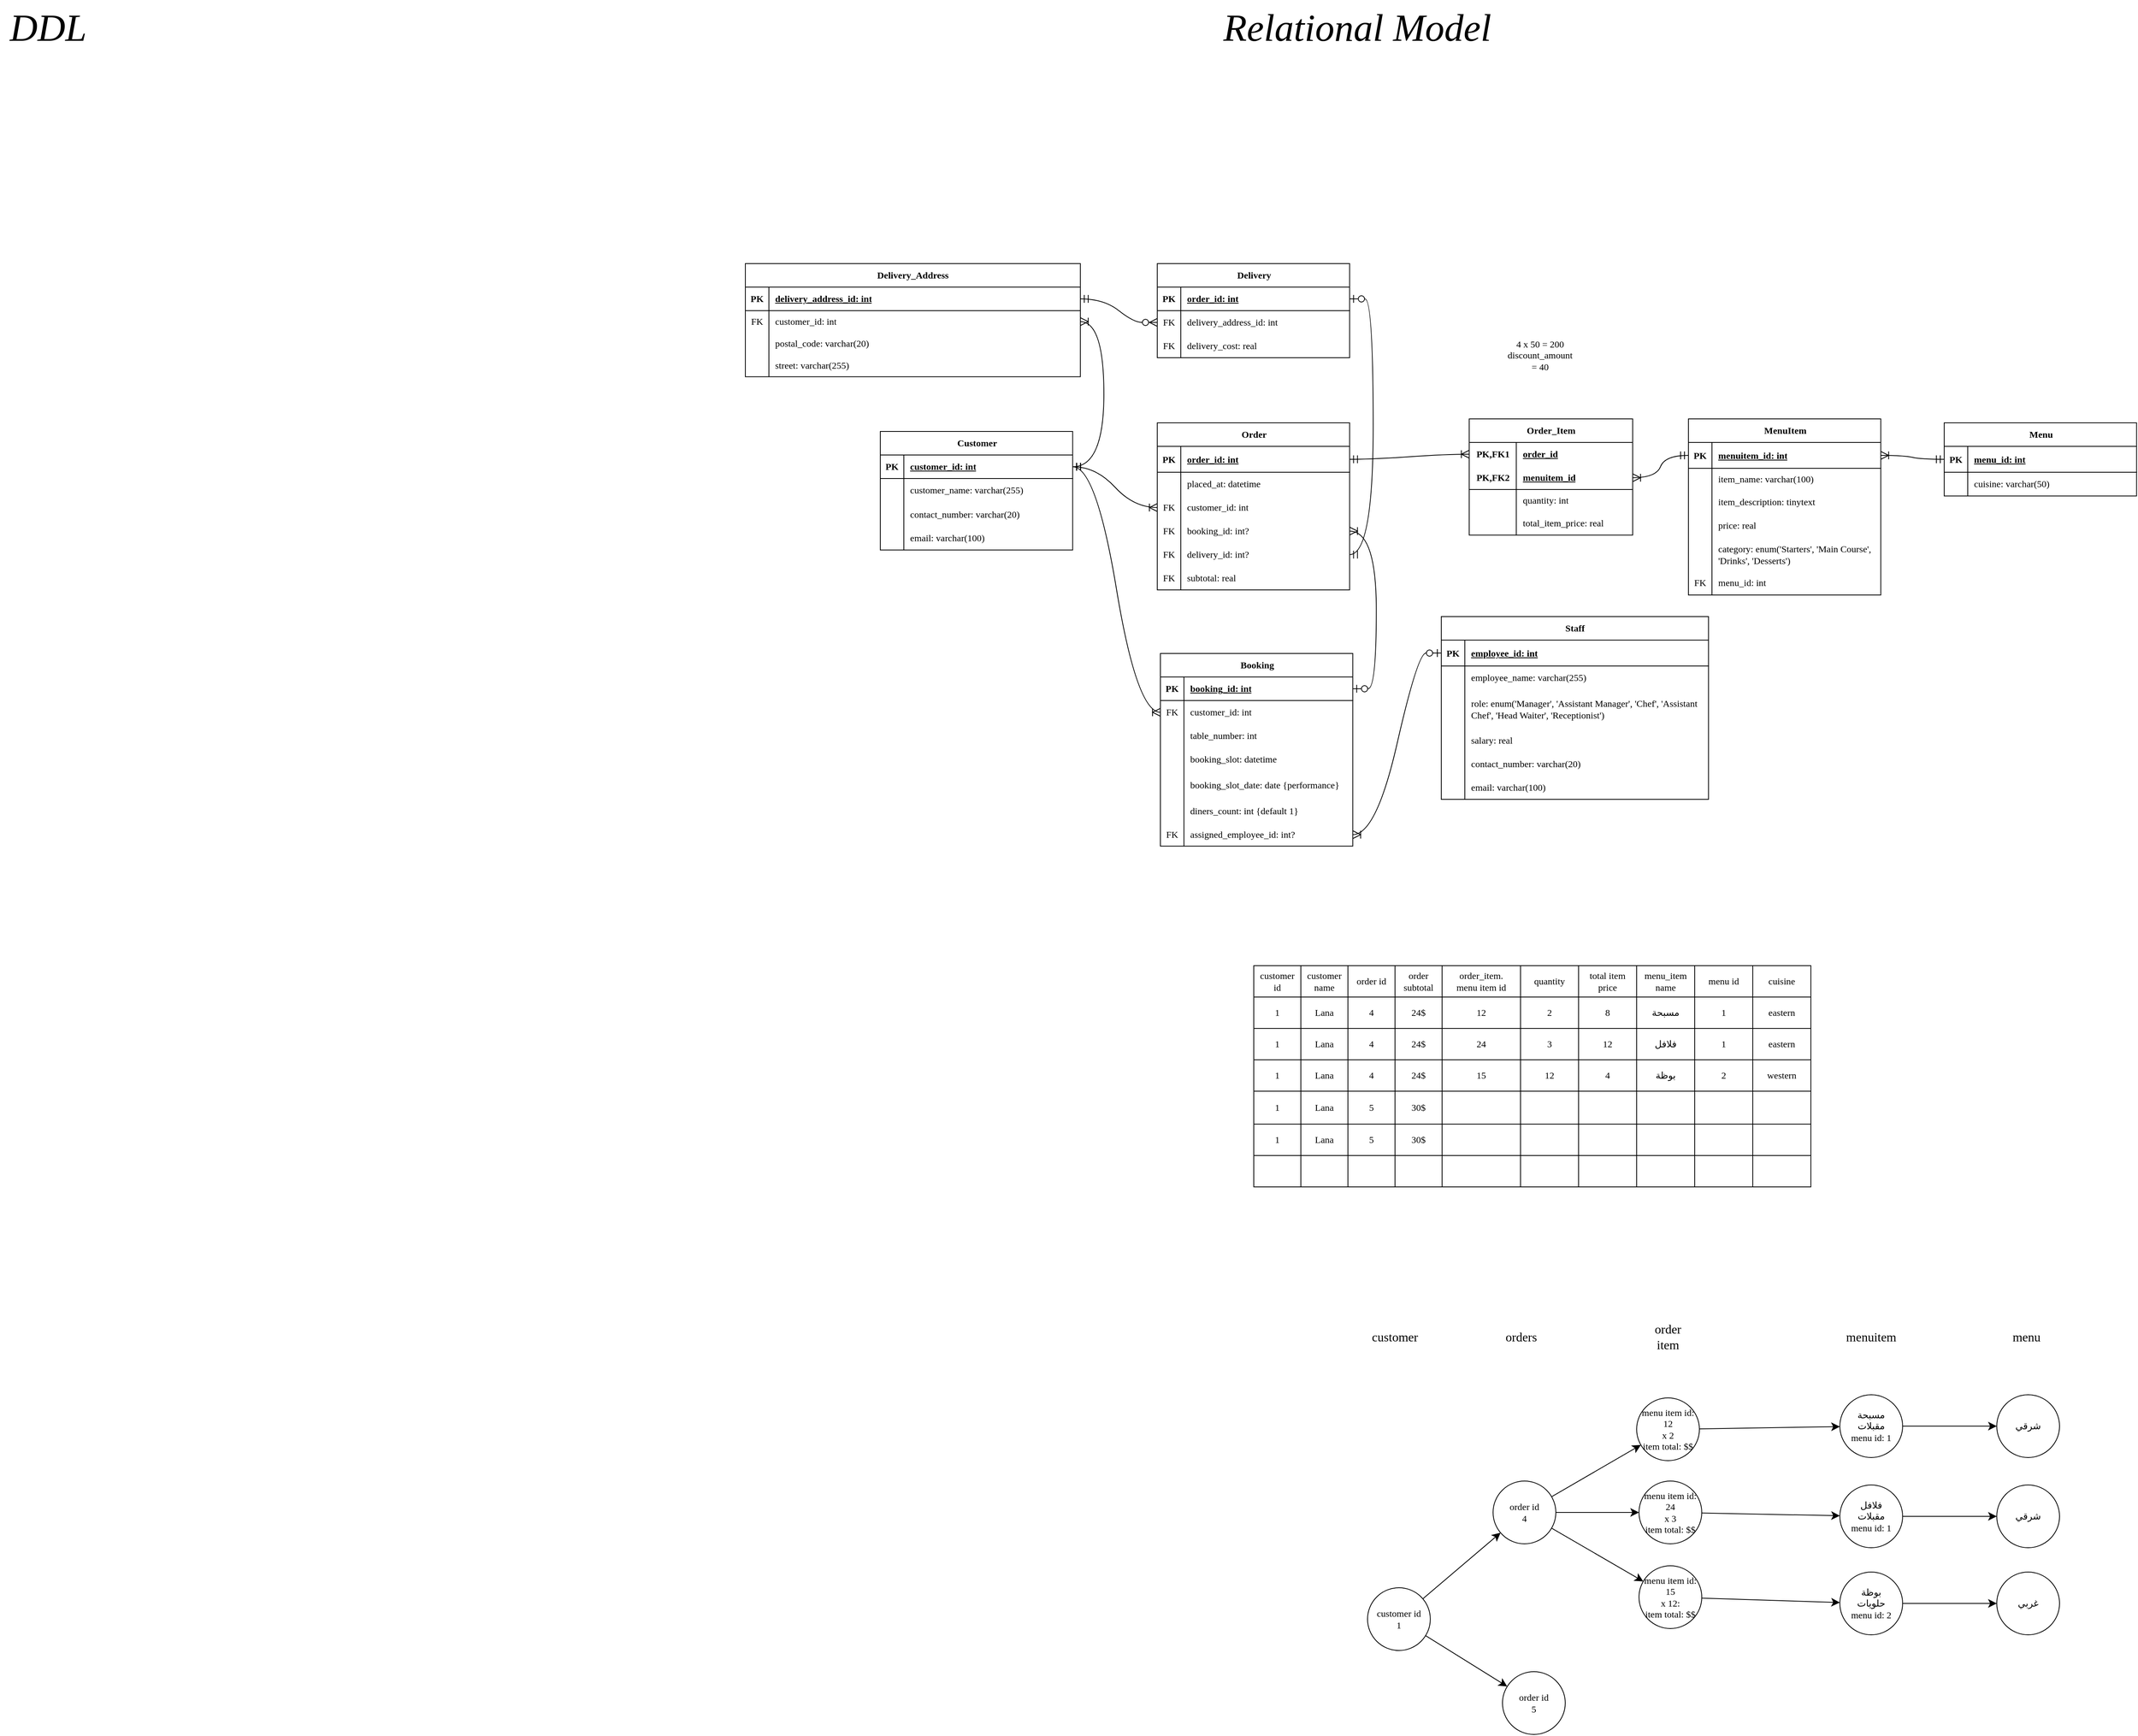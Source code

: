 <mxfile version="26.2.2">
  <diagram name="Page-1" id="jwppG6pNjvDqNfAC30XT">
    <mxGraphModel dx="1380" dy="403" grid="0" gridSize="10" guides="1" tooltips="1" connect="0" arrows="1" fold="1" page="0" pageScale="1" pageWidth="850" pageHeight="1400" math="0" shadow="0">
      <root>
        <mxCell id="0" />
        <mxCell id="1" parent="0" />
        <mxCell id="gajWKS45nsIWPofKxddW-23" value="Customer" style="shape=table;startSize=30;container=1;collapsible=1;childLayout=tableLayout;fixedRows=1;rowLines=0;fontStyle=1;align=center;resizeLast=1;html=1;strokeColor=default;verticalAlign=middle;fontFamily=Aldrich;fontSize=12;fontColor=default;fillColor=default;" parent="1" vertex="1">
          <mxGeometry x="383" y="868" width="245.194" height="151.143" as="geometry" />
        </mxCell>
        <mxCell id="gajWKS45nsIWPofKxddW-24" value="" style="shape=tableRow;horizontal=0;startSize=0;swimlaneHead=0;swimlaneBody=0;fillColor=none;collapsible=0;dropTarget=0;points=[[0,0.5],[1,0.5]];portConstraint=eastwest;top=0;left=0;right=0;bottom=1;strokeColor=default;align=center;verticalAlign=middle;fontFamily=Aldrich;fontSize=12;fontColor=default;" parent="gajWKS45nsIWPofKxddW-23" vertex="1">
          <mxGeometry y="30" width="245.194" height="30" as="geometry" />
        </mxCell>
        <mxCell id="gajWKS45nsIWPofKxddW-25" value="PK" style="shape=partialRectangle;connectable=0;fillColor=none;top=0;left=0;bottom=0;right=0;fontStyle=1;overflow=hidden;whiteSpace=wrap;html=1;strokeColor=default;align=center;verticalAlign=middle;fontFamily=Aldrich;fontSize=12;fontColor=default;" parent="gajWKS45nsIWPofKxddW-24" vertex="1">
          <mxGeometry width="30" height="30" as="geometry">
            <mxRectangle width="30" height="30" as="alternateBounds" />
          </mxGeometry>
        </mxCell>
        <mxCell id="gajWKS45nsIWPofKxddW-26" value="customer_id: int" style="shape=partialRectangle;connectable=0;fillColor=none;top=0;left=0;bottom=0;right=0;align=left;spacingLeft=6;fontStyle=5;overflow=hidden;whiteSpace=wrap;html=1;strokeColor=default;verticalAlign=middle;fontFamily=Aldrich;fontSize=12;fontColor=default;" parent="gajWKS45nsIWPofKxddW-24" vertex="1">
          <mxGeometry x="30" width="215.194" height="30" as="geometry">
            <mxRectangle width="215.194" height="30" as="alternateBounds" />
          </mxGeometry>
        </mxCell>
        <mxCell id="gajWKS45nsIWPofKxddW-27" value="" style="shape=tableRow;horizontal=0;startSize=0;swimlaneHead=0;swimlaneBody=0;fillColor=none;collapsible=0;dropTarget=0;points=[[0,0.5],[1,0.5]];portConstraint=eastwest;top=0;left=0;right=0;bottom=0;strokeColor=default;align=center;verticalAlign=middle;fontFamily=Aldrich;fontSize=12;fontColor=default;" parent="gajWKS45nsIWPofKxddW-23" vertex="1">
          <mxGeometry y="60" width="245.194" height="30" as="geometry" />
        </mxCell>
        <mxCell id="gajWKS45nsIWPofKxddW-28" value="" style="shape=partialRectangle;connectable=0;fillColor=none;top=0;left=0;bottom=0;right=0;editable=1;overflow=hidden;whiteSpace=wrap;html=1;strokeColor=default;align=center;verticalAlign=middle;fontFamily=Aldrich;fontSize=12;fontColor=default;" parent="gajWKS45nsIWPofKxddW-27" vertex="1">
          <mxGeometry width="30" height="30" as="geometry">
            <mxRectangle width="30" height="30" as="alternateBounds" />
          </mxGeometry>
        </mxCell>
        <mxCell id="gajWKS45nsIWPofKxddW-29" value="customer_name: varchar(255)" style="shape=partialRectangle;connectable=0;fillColor=none;top=0;left=0;bottom=0;right=0;align=left;spacingLeft=6;overflow=hidden;whiteSpace=wrap;html=1;strokeColor=default;verticalAlign=middle;fontFamily=Aldrich;fontSize=12;fontColor=default;" parent="gajWKS45nsIWPofKxddW-27" vertex="1">
          <mxGeometry x="30" width="215.194" height="30" as="geometry">
            <mxRectangle width="215.194" height="30" as="alternateBounds" />
          </mxGeometry>
        </mxCell>
        <mxCell id="gajWKS45nsIWPofKxddW-30" value="" style="shape=tableRow;horizontal=0;startSize=0;swimlaneHead=0;swimlaneBody=0;fillColor=none;collapsible=0;dropTarget=0;points=[[0,0.5],[1,0.5]];portConstraint=eastwest;top=0;left=0;right=0;bottom=0;strokeColor=default;align=center;verticalAlign=middle;fontFamily=Aldrich;fontSize=12;fontColor=default;" parent="gajWKS45nsIWPofKxddW-23" vertex="1">
          <mxGeometry y="90" width="245.194" height="31" as="geometry" />
        </mxCell>
        <mxCell id="gajWKS45nsIWPofKxddW-31" value="" style="shape=partialRectangle;connectable=0;fillColor=none;top=0;left=0;bottom=0;right=0;editable=1;overflow=hidden;whiteSpace=wrap;html=1;strokeColor=default;align=center;verticalAlign=middle;fontFamily=Aldrich;fontSize=12;fontColor=default;" parent="gajWKS45nsIWPofKxddW-30" vertex="1">
          <mxGeometry width="30" height="31" as="geometry">
            <mxRectangle width="30" height="31" as="alternateBounds" />
          </mxGeometry>
        </mxCell>
        <mxCell id="gajWKS45nsIWPofKxddW-32" value="contact_number: varchar(20)" style="shape=partialRectangle;connectable=0;fillColor=none;top=0;left=0;bottom=0;right=0;align=left;spacingLeft=6;overflow=hidden;whiteSpace=wrap;html=1;strokeColor=default;verticalAlign=middle;fontFamily=Aldrich;fontSize=12;fontColor=default;" parent="gajWKS45nsIWPofKxddW-30" vertex="1">
          <mxGeometry x="30" width="215.194" height="31" as="geometry">
            <mxRectangle width="215.194" height="31" as="alternateBounds" />
          </mxGeometry>
        </mxCell>
        <mxCell id="gajWKS45nsIWPofKxddW-33" value="" style="shape=tableRow;horizontal=0;startSize=0;swimlaneHead=0;swimlaneBody=0;fillColor=none;collapsible=0;dropTarget=0;points=[[0,0.5],[1,0.5]];portConstraint=eastwest;top=0;left=0;right=0;bottom=0;strokeColor=default;align=center;verticalAlign=middle;fontFamily=Aldrich;fontSize=12;fontColor=default;" parent="gajWKS45nsIWPofKxddW-23" vertex="1">
          <mxGeometry y="121" width="245.194" height="30" as="geometry" />
        </mxCell>
        <mxCell id="gajWKS45nsIWPofKxddW-34" value="" style="shape=partialRectangle;connectable=0;fillColor=none;top=0;left=0;bottom=0;right=0;editable=1;overflow=hidden;whiteSpace=wrap;html=1;strokeColor=default;align=center;verticalAlign=middle;fontFamily=Aldrich;fontSize=12;fontColor=default;" parent="gajWKS45nsIWPofKxddW-33" vertex="1">
          <mxGeometry width="30" height="30" as="geometry">
            <mxRectangle width="30" height="30" as="alternateBounds" />
          </mxGeometry>
        </mxCell>
        <mxCell id="gajWKS45nsIWPofKxddW-35" value="email: varchar(100)" style="shape=partialRectangle;connectable=0;fillColor=none;top=0;left=0;bottom=0;right=0;align=left;spacingLeft=6;overflow=hidden;whiteSpace=wrap;html=1;strokeColor=default;verticalAlign=middle;fontFamily=Aldrich;fontSize=12;fontColor=default;" parent="gajWKS45nsIWPofKxddW-33" vertex="1">
          <mxGeometry x="30" width="215.194" height="30" as="geometry">
            <mxRectangle width="215.194" height="30" as="alternateBounds" />
          </mxGeometry>
        </mxCell>
        <mxCell id="gajWKS45nsIWPofKxddW-36" value="Order" style="shape=table;startSize=30;container=1;collapsible=1;childLayout=tableLayout;fixedRows=1;rowLines=0;fontStyle=1;align=center;resizeLast=1;html=1;strokeColor=default;verticalAlign=middle;fontFamily=Aldrich;fontSize=12;fontColor=default;fillColor=default;" parent="1" vertex="1">
          <mxGeometry x="736" y="857" width="245.194" height="213" as="geometry" />
        </mxCell>
        <mxCell id="gajWKS45nsIWPofKxddW-37" value="" style="shape=tableRow;horizontal=0;startSize=0;swimlaneHead=0;swimlaneBody=0;fillColor=none;collapsible=0;dropTarget=0;points=[[0,0.5],[1,0.5]];portConstraint=eastwest;top=0;left=0;right=0;bottom=1;strokeColor=default;align=center;verticalAlign=middle;fontFamily=Aldrich;fontSize=12;fontColor=default;" parent="gajWKS45nsIWPofKxddW-36" vertex="1">
          <mxGeometry y="30" width="245.194" height="33" as="geometry" />
        </mxCell>
        <mxCell id="gajWKS45nsIWPofKxddW-38" value="PK" style="shape=partialRectangle;connectable=0;fillColor=none;top=0;left=0;bottom=0;right=0;fontStyle=1;overflow=hidden;whiteSpace=wrap;html=1;strokeColor=default;align=center;verticalAlign=middle;fontFamily=Aldrich;fontSize=12;fontColor=default;" parent="gajWKS45nsIWPofKxddW-37" vertex="1">
          <mxGeometry width="30" height="33" as="geometry">
            <mxRectangle width="30" height="33" as="alternateBounds" />
          </mxGeometry>
        </mxCell>
        <mxCell id="gajWKS45nsIWPofKxddW-39" value="order_id: int" style="shape=partialRectangle;connectable=0;fillColor=none;top=0;left=0;bottom=0;right=0;align=left;spacingLeft=6;fontStyle=5;overflow=hidden;whiteSpace=wrap;html=1;strokeColor=default;verticalAlign=middle;fontFamily=Aldrich;fontSize=12;fontColor=default;" parent="gajWKS45nsIWPofKxddW-37" vertex="1">
          <mxGeometry x="30" width="215.194" height="33" as="geometry">
            <mxRectangle width="215.194" height="33" as="alternateBounds" />
          </mxGeometry>
        </mxCell>
        <mxCell id="gajWKS45nsIWPofKxddW-40" value="" style="shape=tableRow;horizontal=0;startSize=0;swimlaneHead=0;swimlaneBody=0;fillColor=none;collapsible=0;dropTarget=0;points=[[0,0.5],[1,0.5]];portConstraint=eastwest;top=0;left=0;right=0;bottom=0;strokeColor=default;align=center;verticalAlign=middle;fontFamily=Aldrich;fontSize=12;fontColor=default;" parent="gajWKS45nsIWPofKxddW-36" vertex="1">
          <mxGeometry y="63" width="245.194" height="30" as="geometry" />
        </mxCell>
        <mxCell id="gajWKS45nsIWPofKxddW-41" value="" style="shape=partialRectangle;connectable=0;fillColor=none;top=0;left=0;bottom=0;right=0;editable=1;overflow=hidden;whiteSpace=wrap;html=1;strokeColor=default;align=center;verticalAlign=middle;fontFamily=Aldrich;fontSize=12;fontColor=default;" parent="gajWKS45nsIWPofKxddW-40" vertex="1">
          <mxGeometry width="30" height="30" as="geometry">
            <mxRectangle width="30" height="30" as="alternateBounds" />
          </mxGeometry>
        </mxCell>
        <mxCell id="gajWKS45nsIWPofKxddW-42" value="placed_at: datetime" style="shape=partialRectangle;connectable=0;fillColor=none;top=0;left=0;bottom=0;right=0;align=left;spacingLeft=6;overflow=hidden;whiteSpace=wrap;html=1;strokeColor=default;verticalAlign=middle;fontFamily=Aldrich;fontSize=12;fontColor=default;" parent="gajWKS45nsIWPofKxddW-40" vertex="1">
          <mxGeometry x="30" width="215.194" height="30" as="geometry">
            <mxRectangle width="215.194" height="30" as="alternateBounds" />
          </mxGeometry>
        </mxCell>
        <mxCell id="gajWKS45nsIWPofKxddW-271" value="" style="shape=tableRow;horizontal=0;startSize=0;swimlaneHead=0;swimlaneBody=0;fillColor=none;collapsible=0;dropTarget=0;points=[[0,0.5],[1,0.5]];portConstraint=eastwest;top=0;left=0;right=0;bottom=0;strokeColor=default;align=center;verticalAlign=middle;fontFamily=Aldrich;fontSize=12;fontColor=default;" parent="gajWKS45nsIWPofKxddW-36" vertex="1">
          <mxGeometry y="93" width="245.194" height="30" as="geometry" />
        </mxCell>
        <mxCell id="gajWKS45nsIWPofKxddW-272" value="FK" style="shape=partialRectangle;connectable=0;fillColor=none;top=0;left=0;bottom=0;right=0;editable=1;overflow=hidden;whiteSpace=wrap;html=1;strokeColor=default;align=center;verticalAlign=middle;fontFamily=Aldrich;fontSize=12;fontColor=default;" parent="gajWKS45nsIWPofKxddW-271" vertex="1">
          <mxGeometry width="30" height="30" as="geometry">
            <mxRectangle width="30" height="30" as="alternateBounds" />
          </mxGeometry>
        </mxCell>
        <mxCell id="gajWKS45nsIWPofKxddW-273" value="customer_id: int" style="shape=partialRectangle;connectable=0;fillColor=none;top=0;left=0;bottom=0;right=0;align=left;spacingLeft=6;overflow=hidden;whiteSpace=wrap;html=1;strokeColor=default;verticalAlign=middle;fontFamily=Aldrich;fontSize=12;fontColor=default;" parent="gajWKS45nsIWPofKxddW-271" vertex="1">
          <mxGeometry x="30" width="215.194" height="30" as="geometry">
            <mxRectangle width="215.194" height="30" as="alternateBounds" />
          </mxGeometry>
        </mxCell>
        <mxCell id="gajWKS45nsIWPofKxddW-43" value="" style="shape=tableRow;horizontal=0;startSize=0;swimlaneHead=0;swimlaneBody=0;fillColor=none;collapsible=0;dropTarget=0;points=[[0,0.5],[1,0.5]];portConstraint=eastwest;top=0;left=0;right=0;bottom=0;strokeColor=default;align=center;verticalAlign=middle;fontFamily=Aldrich;fontSize=12;fontColor=default;" parent="gajWKS45nsIWPofKxddW-36" vertex="1">
          <mxGeometry y="123" width="245.194" height="30" as="geometry" />
        </mxCell>
        <mxCell id="gajWKS45nsIWPofKxddW-44" value="FK" style="shape=partialRectangle;connectable=0;fillColor=none;top=0;left=0;bottom=0;right=0;editable=1;overflow=hidden;whiteSpace=wrap;html=1;strokeColor=default;align=center;verticalAlign=middle;fontFamily=Aldrich;fontSize=12;fontColor=default;" parent="gajWKS45nsIWPofKxddW-43" vertex="1">
          <mxGeometry width="30" height="30" as="geometry">
            <mxRectangle width="30" height="30" as="alternateBounds" />
          </mxGeometry>
        </mxCell>
        <mxCell id="gajWKS45nsIWPofKxddW-45" value="booking_id: int?" style="shape=partialRectangle;connectable=0;fillColor=none;top=0;left=0;bottom=0;right=0;align=left;spacingLeft=6;overflow=hidden;whiteSpace=wrap;html=1;strokeColor=default;verticalAlign=middle;fontFamily=Aldrich;fontSize=12;fontColor=default;" parent="gajWKS45nsIWPofKxddW-43" vertex="1">
          <mxGeometry x="30" width="215.194" height="30" as="geometry">
            <mxRectangle width="215.194" height="30" as="alternateBounds" />
          </mxGeometry>
        </mxCell>
        <mxCell id="gajWKS45nsIWPofKxddW-46" value="" style="shape=tableRow;horizontal=0;startSize=0;swimlaneHead=0;swimlaneBody=0;fillColor=none;collapsible=0;dropTarget=0;points=[[0,0.5],[1,0.5]];portConstraint=eastwest;top=0;left=0;right=0;bottom=0;strokeColor=default;align=center;verticalAlign=middle;fontFamily=Aldrich;fontSize=12;fontColor=default;" parent="gajWKS45nsIWPofKxddW-36" vertex="1">
          <mxGeometry y="153" width="245.194" height="30" as="geometry" />
        </mxCell>
        <mxCell id="gajWKS45nsIWPofKxddW-47" value="FK" style="shape=partialRectangle;connectable=0;fillColor=none;top=0;left=0;bottom=0;right=0;editable=1;overflow=hidden;whiteSpace=wrap;html=1;strokeColor=default;align=center;verticalAlign=middle;fontFamily=Aldrich;fontSize=12;fontColor=default;" parent="gajWKS45nsIWPofKxddW-46" vertex="1">
          <mxGeometry width="30" height="30" as="geometry">
            <mxRectangle width="30" height="30" as="alternateBounds" />
          </mxGeometry>
        </mxCell>
        <mxCell id="gajWKS45nsIWPofKxddW-48" value="delivery_id: int?" style="shape=partialRectangle;connectable=0;fillColor=none;top=0;left=0;bottom=0;right=0;align=left;spacingLeft=6;overflow=hidden;whiteSpace=wrap;html=1;strokeColor=default;verticalAlign=middle;fontFamily=Aldrich;fontSize=12;fontColor=default;" parent="gajWKS45nsIWPofKxddW-46" vertex="1">
          <mxGeometry x="30" width="215.194" height="30" as="geometry">
            <mxRectangle width="215.194" height="30" as="alternateBounds" />
          </mxGeometry>
        </mxCell>
        <mxCell id="gajWKS45nsIWPofKxddW-49" value="" style="shape=tableRow;horizontal=0;startSize=0;swimlaneHead=0;swimlaneBody=0;fillColor=none;collapsible=0;dropTarget=0;points=[[0,0.5],[1,0.5]];portConstraint=eastwest;top=0;left=0;right=0;bottom=0;strokeColor=default;align=center;verticalAlign=middle;fontFamily=Aldrich;fontSize=12;fontColor=default;" parent="gajWKS45nsIWPofKxddW-36" vertex="1">
          <mxGeometry y="183" width="245.194" height="30" as="geometry" />
        </mxCell>
        <mxCell id="gajWKS45nsIWPofKxddW-50" value="FK" style="shape=partialRectangle;connectable=0;fillColor=none;top=0;left=0;bottom=0;right=0;editable=1;overflow=hidden;whiteSpace=wrap;html=1;strokeColor=default;align=center;verticalAlign=middle;fontFamily=Aldrich;fontSize=12;fontColor=default;" parent="gajWKS45nsIWPofKxddW-49" vertex="1">
          <mxGeometry width="30" height="30" as="geometry">
            <mxRectangle width="30" height="30" as="alternateBounds" />
          </mxGeometry>
        </mxCell>
        <mxCell id="gajWKS45nsIWPofKxddW-51" value="subtotal: real" style="shape=partialRectangle;connectable=0;fillColor=none;top=0;left=0;bottom=0;right=0;align=left;spacingLeft=6;overflow=hidden;whiteSpace=wrap;html=1;strokeColor=default;verticalAlign=middle;fontFamily=Aldrich;fontSize=12;fontColor=default;" parent="gajWKS45nsIWPofKxddW-49" vertex="1">
          <mxGeometry x="30" width="215.194" height="30" as="geometry">
            <mxRectangle width="215.194" height="30" as="alternateBounds" />
          </mxGeometry>
        </mxCell>
        <mxCell id="gajWKS45nsIWPofKxddW-52" value="Booking" style="shape=table;startSize=30;container=1;collapsible=1;childLayout=tableLayout;fixedRows=1;rowLines=0;fontStyle=1;align=center;resizeLast=1;html=1;strokeColor=default;verticalAlign=middle;fontFamily=Aldrich;fontSize=12;fontColor=default;fillColor=default;" parent="1" vertex="1">
          <mxGeometry x="740" y="1151" width="245.194" height="245.639" as="geometry" />
        </mxCell>
        <mxCell id="gajWKS45nsIWPofKxddW-53" value="" style="shape=tableRow;horizontal=0;startSize=0;swimlaneHead=0;swimlaneBody=0;fillColor=none;collapsible=0;dropTarget=0;points=[[0,0.5],[1,0.5]];portConstraint=eastwest;top=0;left=0;right=0;bottom=1;strokeColor=default;align=center;verticalAlign=middle;fontFamily=Aldrich;fontSize=12;fontColor=default;" parent="gajWKS45nsIWPofKxddW-52" vertex="1">
          <mxGeometry y="30" width="245.194" height="30" as="geometry" />
        </mxCell>
        <mxCell id="gajWKS45nsIWPofKxddW-54" value="PK" style="shape=partialRectangle;connectable=0;fillColor=none;top=0;left=0;bottom=0;right=0;fontStyle=1;overflow=hidden;whiteSpace=wrap;html=1;strokeColor=default;align=center;verticalAlign=middle;fontFamily=Aldrich;fontSize=12;fontColor=default;" parent="gajWKS45nsIWPofKxddW-53" vertex="1">
          <mxGeometry width="30" height="30" as="geometry">
            <mxRectangle width="30" height="30" as="alternateBounds" />
          </mxGeometry>
        </mxCell>
        <mxCell id="gajWKS45nsIWPofKxddW-55" value="booking_id: int" style="shape=partialRectangle;connectable=0;fillColor=none;top=0;left=0;bottom=0;right=0;align=left;spacingLeft=6;fontStyle=5;overflow=hidden;whiteSpace=wrap;html=1;strokeColor=default;verticalAlign=middle;fontFamily=Aldrich;fontSize=12;fontColor=default;" parent="gajWKS45nsIWPofKxddW-53" vertex="1">
          <mxGeometry x="30" width="215.194" height="30" as="geometry">
            <mxRectangle width="215.194" height="30" as="alternateBounds" />
          </mxGeometry>
        </mxCell>
        <mxCell id="gajWKS45nsIWPofKxddW-56" value="" style="shape=tableRow;horizontal=0;startSize=0;swimlaneHead=0;swimlaneBody=0;fillColor=none;collapsible=0;dropTarget=0;points=[[0,0.5],[1,0.5]];portConstraint=eastwest;top=0;left=0;right=0;bottom=0;strokeColor=default;align=center;verticalAlign=middle;fontFamily=Aldrich;fontSize=12;fontColor=default;" parent="gajWKS45nsIWPofKxddW-52" vertex="1">
          <mxGeometry y="60" width="245.194" height="30" as="geometry" />
        </mxCell>
        <mxCell id="gajWKS45nsIWPofKxddW-57" value="FK" style="shape=partialRectangle;connectable=0;fillColor=none;top=0;left=0;bottom=0;right=0;editable=1;overflow=hidden;whiteSpace=wrap;html=1;strokeColor=default;align=center;verticalAlign=middle;fontFamily=Aldrich;fontSize=12;fontColor=default;" parent="gajWKS45nsIWPofKxddW-56" vertex="1">
          <mxGeometry width="30" height="30" as="geometry">
            <mxRectangle width="30" height="30" as="alternateBounds" />
          </mxGeometry>
        </mxCell>
        <mxCell id="gajWKS45nsIWPofKxddW-58" value="customer_id: int" style="shape=partialRectangle;connectable=0;fillColor=none;top=0;left=0;bottom=0;right=0;align=left;spacingLeft=6;overflow=hidden;whiteSpace=wrap;html=1;strokeColor=default;verticalAlign=middle;fontFamily=Aldrich;fontSize=12;fontColor=default;" parent="gajWKS45nsIWPofKxddW-56" vertex="1">
          <mxGeometry x="30" width="215.194" height="30" as="geometry">
            <mxRectangle width="215.194" height="30" as="alternateBounds" />
          </mxGeometry>
        </mxCell>
        <mxCell id="gajWKS45nsIWPofKxddW-288" value="" style="shape=tableRow;horizontal=0;startSize=0;swimlaneHead=0;swimlaneBody=0;fillColor=none;collapsible=0;dropTarget=0;points=[[0,0.5],[1,0.5]];portConstraint=eastwest;top=0;left=0;right=0;bottom=0;strokeColor=default;align=center;verticalAlign=middle;fontFamily=Aldrich;fontSize=12;fontColor=default;" parent="gajWKS45nsIWPofKxddW-52" vertex="1">
          <mxGeometry y="90" width="245.194" height="30" as="geometry" />
        </mxCell>
        <mxCell id="gajWKS45nsIWPofKxddW-289" value="" style="shape=partialRectangle;connectable=0;fillColor=none;top=0;left=0;bottom=0;right=0;editable=1;overflow=hidden;whiteSpace=wrap;html=1;strokeColor=default;align=center;verticalAlign=middle;fontFamily=Aldrich;fontSize=12;fontColor=default;" parent="gajWKS45nsIWPofKxddW-288" vertex="1">
          <mxGeometry width="30" height="30" as="geometry">
            <mxRectangle width="30" height="30" as="alternateBounds" />
          </mxGeometry>
        </mxCell>
        <mxCell id="gajWKS45nsIWPofKxddW-290" value="table_number: int" style="shape=partialRectangle;connectable=0;fillColor=none;top=0;left=0;bottom=0;right=0;align=left;spacingLeft=6;overflow=hidden;whiteSpace=wrap;html=1;strokeColor=default;verticalAlign=middle;fontFamily=Aldrich;fontSize=12;fontColor=default;" parent="gajWKS45nsIWPofKxddW-288" vertex="1">
          <mxGeometry x="30" width="215.194" height="30" as="geometry">
            <mxRectangle width="215.194" height="30" as="alternateBounds" />
          </mxGeometry>
        </mxCell>
        <mxCell id="gajWKS45nsIWPofKxddW-68" value="" style="shape=tableRow;horizontal=0;startSize=0;swimlaneHead=0;swimlaneBody=0;fillColor=none;collapsible=0;dropTarget=0;points=[[0,0.5],[1,0.5]];portConstraint=eastwest;top=0;left=0;right=0;bottom=0;strokeColor=default;align=center;verticalAlign=middle;fontFamily=Aldrich;fontSize=12;fontColor=default;" parent="gajWKS45nsIWPofKxddW-52" vertex="1">
          <mxGeometry y="120" width="245.194" height="30" as="geometry" />
        </mxCell>
        <mxCell id="gajWKS45nsIWPofKxddW-69" value="" style="shape=partialRectangle;connectable=0;fillColor=none;top=0;left=0;bottom=0;right=0;editable=1;overflow=hidden;whiteSpace=wrap;html=1;strokeColor=default;align=center;verticalAlign=middle;fontFamily=Aldrich;fontSize=12;fontColor=default;" parent="gajWKS45nsIWPofKxddW-68" vertex="1">
          <mxGeometry width="30" height="30" as="geometry">
            <mxRectangle width="30" height="30" as="alternateBounds" />
          </mxGeometry>
        </mxCell>
        <mxCell id="gajWKS45nsIWPofKxddW-70" value="booking_slot: datetime" style="shape=partialRectangle;connectable=0;fillColor=none;top=0;left=0;bottom=0;right=0;align=left;spacingLeft=6;overflow=hidden;whiteSpace=wrap;html=1;strokeColor=default;verticalAlign=middle;fontFamily=Aldrich;fontSize=12;fontColor=default;" parent="gajWKS45nsIWPofKxddW-68" vertex="1">
          <mxGeometry x="30" width="215.194" height="30" as="geometry">
            <mxRectangle width="215.194" height="30" as="alternateBounds" />
          </mxGeometry>
        </mxCell>
        <mxCell id="8sn3Q_5MyFv1wJwUkNcD-118" value="" style="shape=tableRow;horizontal=0;startSize=0;swimlaneHead=0;swimlaneBody=0;fillColor=none;collapsible=0;dropTarget=0;points=[[0,0.5],[1,0.5]];portConstraint=eastwest;top=0;left=0;right=0;bottom=0;strokeColor=default;align=center;verticalAlign=middle;fontFamily=Aldrich;fontSize=12;fontColor=default;" vertex="1" parent="gajWKS45nsIWPofKxddW-52">
          <mxGeometry y="150" width="245.194" height="36" as="geometry" />
        </mxCell>
        <mxCell id="8sn3Q_5MyFv1wJwUkNcD-119" value="" style="shape=partialRectangle;connectable=0;fillColor=none;top=0;left=0;bottom=0;right=0;editable=1;overflow=hidden;whiteSpace=wrap;html=1;strokeColor=default;align=center;verticalAlign=middle;fontFamily=Aldrich;fontSize=12;fontColor=default;" vertex="1" parent="8sn3Q_5MyFv1wJwUkNcD-118">
          <mxGeometry width="30" height="36" as="geometry">
            <mxRectangle width="30" height="36" as="alternateBounds" />
          </mxGeometry>
        </mxCell>
        <mxCell id="8sn3Q_5MyFv1wJwUkNcD-120" value="booking_slot_date: date {performance}" style="shape=partialRectangle;connectable=0;fillColor=none;top=0;left=0;bottom=0;right=0;align=left;spacingLeft=6;overflow=hidden;whiteSpace=wrap;html=1;strokeColor=default;verticalAlign=middle;fontFamily=Aldrich;fontSize=12;fontColor=default;" vertex="1" parent="8sn3Q_5MyFv1wJwUkNcD-118">
          <mxGeometry x="30" width="215.194" height="36" as="geometry">
            <mxRectangle width="215.194" height="36" as="alternateBounds" />
          </mxGeometry>
        </mxCell>
        <mxCell id="gajWKS45nsIWPofKxddW-71" value="" style="shape=tableRow;horizontal=0;startSize=0;swimlaneHead=0;swimlaneBody=0;fillColor=none;collapsible=0;dropTarget=0;points=[[0,0.5],[1,0.5]];portConstraint=eastwest;top=0;left=0;right=0;bottom=0;strokeColor=default;align=center;verticalAlign=middle;fontFamily=Aldrich;fontSize=12;fontColor=default;" parent="gajWKS45nsIWPofKxddW-52" vertex="1">
          <mxGeometry y="186" width="245.194" height="30" as="geometry" />
        </mxCell>
        <mxCell id="gajWKS45nsIWPofKxddW-72" value="" style="shape=partialRectangle;connectable=0;fillColor=none;top=0;left=0;bottom=0;right=0;editable=1;overflow=hidden;whiteSpace=wrap;html=1;strokeColor=default;align=center;verticalAlign=middle;fontFamily=Aldrich;fontSize=12;fontColor=default;" parent="gajWKS45nsIWPofKxddW-71" vertex="1">
          <mxGeometry width="30" height="30" as="geometry">
            <mxRectangle width="30" height="30" as="alternateBounds" />
          </mxGeometry>
        </mxCell>
        <mxCell id="gajWKS45nsIWPofKxddW-73" value="diners_count: int {default 1}" style="shape=partialRectangle;connectable=0;fillColor=none;top=0;left=0;bottom=0;right=0;align=left;spacingLeft=6;overflow=hidden;whiteSpace=wrap;html=1;strokeColor=default;verticalAlign=middle;fontFamily=Aldrich;fontSize=12;fontColor=default;" parent="gajWKS45nsIWPofKxddW-71" vertex="1">
          <mxGeometry x="30" width="215.194" height="30" as="geometry">
            <mxRectangle width="215.194" height="30" as="alternateBounds" />
          </mxGeometry>
        </mxCell>
        <mxCell id="gajWKS45nsIWPofKxddW-282" value="" style="shape=tableRow;horizontal=0;startSize=0;swimlaneHead=0;swimlaneBody=0;fillColor=none;collapsible=0;dropTarget=0;points=[[0,0.5],[1,0.5]];portConstraint=eastwest;top=0;left=0;right=0;bottom=0;strokeColor=default;align=center;verticalAlign=middle;fontFamily=Aldrich;fontSize=12;fontColor=default;" parent="gajWKS45nsIWPofKxddW-52" vertex="1">
          <mxGeometry y="216" width="245.194" height="30" as="geometry" />
        </mxCell>
        <mxCell id="gajWKS45nsIWPofKxddW-283" value="FK" style="shape=partialRectangle;connectable=0;fillColor=none;top=0;left=0;bottom=0;right=0;editable=1;overflow=hidden;whiteSpace=wrap;html=1;strokeColor=default;align=center;verticalAlign=middle;fontFamily=Aldrich;fontSize=12;fontColor=default;" parent="gajWKS45nsIWPofKxddW-282" vertex="1">
          <mxGeometry width="30" height="30" as="geometry">
            <mxRectangle width="30" height="30" as="alternateBounds" />
          </mxGeometry>
        </mxCell>
        <mxCell id="gajWKS45nsIWPofKxddW-284" value="assigned_employee_id: int?" style="shape=partialRectangle;connectable=0;fillColor=none;top=0;left=0;bottom=0;right=0;align=left;spacingLeft=6;overflow=hidden;whiteSpace=wrap;html=1;strokeColor=default;verticalAlign=middle;fontFamily=Aldrich;fontSize=12;fontColor=default;" parent="gajWKS45nsIWPofKxddW-282" vertex="1">
          <mxGeometry x="30" width="215.194" height="30" as="geometry">
            <mxRectangle width="215.194" height="30" as="alternateBounds" />
          </mxGeometry>
        </mxCell>
        <mxCell id="gajWKS45nsIWPofKxddW-74" value="Delivery" style="shape=table;startSize=30;container=1;collapsible=1;childLayout=tableLayout;fixedRows=1;rowLines=0;fontStyle=1;align=center;resizeLast=1;html=1;strokeColor=default;verticalAlign=middle;fontFamily=Aldrich;fontSize=12;fontColor=default;fillColor=default;" parent="1" vertex="1">
          <mxGeometry x="736" y="654" width="245.194" height="120" as="geometry" />
        </mxCell>
        <mxCell id="gajWKS45nsIWPofKxddW-75" value="" style="shape=tableRow;horizontal=0;startSize=0;swimlaneHead=0;swimlaneBody=0;fillColor=none;collapsible=0;dropTarget=0;points=[[0,0.5],[1,0.5]];portConstraint=eastwest;top=0;left=0;right=0;bottom=1;strokeColor=default;align=center;verticalAlign=middle;fontFamily=Aldrich;fontSize=12;fontColor=default;" parent="gajWKS45nsIWPofKxddW-74" vertex="1">
          <mxGeometry y="30" width="245.194" height="30" as="geometry" />
        </mxCell>
        <mxCell id="gajWKS45nsIWPofKxddW-76" value="PK" style="shape=partialRectangle;connectable=0;fillColor=none;top=0;left=0;bottom=0;right=0;fontStyle=1;overflow=hidden;whiteSpace=wrap;html=1;strokeColor=default;align=center;verticalAlign=middle;fontFamily=Aldrich;fontSize=12;fontColor=default;" parent="gajWKS45nsIWPofKxddW-75" vertex="1">
          <mxGeometry width="30" height="30" as="geometry">
            <mxRectangle width="30" height="30" as="alternateBounds" />
          </mxGeometry>
        </mxCell>
        <mxCell id="gajWKS45nsIWPofKxddW-77" value="order_id: int" style="shape=partialRectangle;connectable=0;fillColor=none;top=0;left=0;bottom=0;right=0;align=left;spacingLeft=6;fontStyle=5;overflow=hidden;whiteSpace=wrap;html=1;strokeColor=default;verticalAlign=middle;fontFamily=Aldrich;fontSize=12;fontColor=default;" parent="gajWKS45nsIWPofKxddW-75" vertex="1">
          <mxGeometry x="30" width="215.194" height="30" as="geometry">
            <mxRectangle width="215.194" height="30" as="alternateBounds" />
          </mxGeometry>
        </mxCell>
        <mxCell id="gajWKS45nsIWPofKxddW-78" value="" style="shape=tableRow;horizontal=0;startSize=0;swimlaneHead=0;swimlaneBody=0;fillColor=none;collapsible=0;dropTarget=0;points=[[0,0.5],[1,0.5]];portConstraint=eastwest;top=0;left=0;right=0;bottom=0;strokeColor=default;align=center;verticalAlign=middle;fontFamily=Aldrich;fontSize=12;fontColor=default;" parent="gajWKS45nsIWPofKxddW-74" vertex="1">
          <mxGeometry y="60" width="245.194" height="30" as="geometry" />
        </mxCell>
        <mxCell id="gajWKS45nsIWPofKxddW-79" value="FK" style="shape=partialRectangle;connectable=0;fillColor=none;top=0;left=0;bottom=0;right=0;editable=1;overflow=hidden;whiteSpace=wrap;html=1;strokeColor=default;align=center;verticalAlign=middle;fontFamily=Aldrich;fontSize=12;fontColor=default;" parent="gajWKS45nsIWPofKxddW-78" vertex="1">
          <mxGeometry width="30" height="30" as="geometry">
            <mxRectangle width="30" height="30" as="alternateBounds" />
          </mxGeometry>
        </mxCell>
        <mxCell id="gajWKS45nsIWPofKxddW-80" value="delivery_address_id: int" style="shape=partialRectangle;connectable=0;fillColor=none;top=0;left=0;bottom=0;right=0;align=left;spacingLeft=6;overflow=hidden;whiteSpace=wrap;html=1;strokeColor=default;verticalAlign=middle;fontFamily=Aldrich;fontSize=12;fontColor=default;" parent="gajWKS45nsIWPofKxddW-78" vertex="1">
          <mxGeometry x="30" width="215.194" height="30" as="geometry">
            <mxRectangle width="215.194" height="30" as="alternateBounds" />
          </mxGeometry>
        </mxCell>
        <mxCell id="gajWKS45nsIWPofKxddW-84" value="" style="shape=tableRow;horizontal=0;startSize=0;swimlaneHead=0;swimlaneBody=0;fillColor=none;collapsible=0;dropTarget=0;points=[[0,0.5],[1,0.5]];portConstraint=eastwest;top=0;left=0;right=0;bottom=0;strokeColor=default;align=center;verticalAlign=middle;fontFamily=Aldrich;fontSize=12;fontColor=default;" parent="gajWKS45nsIWPofKxddW-74" vertex="1">
          <mxGeometry y="90" width="245.194" height="30" as="geometry" />
        </mxCell>
        <mxCell id="gajWKS45nsIWPofKxddW-85" value="FK" style="shape=partialRectangle;connectable=0;fillColor=none;top=0;left=0;bottom=0;right=0;editable=1;overflow=hidden;whiteSpace=wrap;html=1;strokeColor=default;align=center;verticalAlign=middle;fontFamily=Aldrich;fontSize=12;fontColor=default;" parent="gajWKS45nsIWPofKxddW-84" vertex="1">
          <mxGeometry width="30" height="30" as="geometry">
            <mxRectangle width="30" height="30" as="alternateBounds" />
          </mxGeometry>
        </mxCell>
        <mxCell id="gajWKS45nsIWPofKxddW-86" value="delivery_cost: real" style="shape=partialRectangle;connectable=0;fillColor=none;top=0;left=0;bottom=0;right=0;align=left;spacingLeft=6;overflow=hidden;whiteSpace=wrap;html=1;strokeColor=default;verticalAlign=middle;fontFamily=Aldrich;fontSize=12;fontColor=default;" parent="gajWKS45nsIWPofKxddW-84" vertex="1">
          <mxGeometry x="30" width="215.194" height="30" as="geometry">
            <mxRectangle width="215.194" height="30" as="alternateBounds" />
          </mxGeometry>
        </mxCell>
        <mxCell id="gajWKS45nsIWPofKxddW-106" value="Delivery_Address" style="shape=table;startSize=30;container=1;collapsible=1;childLayout=tableLayout;fixedRows=1;rowLines=0;fontStyle=1;align=center;resizeLast=1;html=1;fontFamily=Aldrich;" parent="1" vertex="1">
          <mxGeometry x="211.0" y="654" width="426.97" height="144.25" as="geometry" />
        </mxCell>
        <mxCell id="gajWKS45nsIWPofKxddW-107" value="" style="shape=tableRow;horizontal=0;startSize=0;swimlaneHead=0;swimlaneBody=0;fillColor=none;collapsible=0;dropTarget=0;points=[[0,0.5],[1,0.5]];portConstraint=eastwest;top=0;left=0;right=0;bottom=1;fontFamily=Aldrich;" parent="gajWKS45nsIWPofKxddW-106" vertex="1">
          <mxGeometry y="30" width="426.97" height="30" as="geometry" />
        </mxCell>
        <mxCell id="gajWKS45nsIWPofKxddW-108" value="PK" style="shape=partialRectangle;connectable=0;fillColor=none;top=0;left=0;bottom=0;right=0;fontStyle=1;overflow=hidden;whiteSpace=wrap;html=1;fontFamily=Aldrich;" parent="gajWKS45nsIWPofKxddW-107" vertex="1">
          <mxGeometry width="30" height="30" as="geometry">
            <mxRectangle width="30" height="30" as="alternateBounds" />
          </mxGeometry>
        </mxCell>
        <mxCell id="gajWKS45nsIWPofKxddW-109" value="delivery_address_id: int" style="shape=partialRectangle;connectable=0;fillColor=none;top=0;left=0;bottom=0;right=0;align=left;spacingLeft=6;fontStyle=5;overflow=hidden;whiteSpace=wrap;html=1;fontFamily=Aldrich;" parent="gajWKS45nsIWPofKxddW-107" vertex="1">
          <mxGeometry x="30" width="396.97" height="30" as="geometry">
            <mxRectangle width="396.97" height="30" as="alternateBounds" />
          </mxGeometry>
        </mxCell>
        <mxCell id="gajWKS45nsIWPofKxddW-110" value="" style="shape=tableRow;horizontal=0;startSize=0;swimlaneHead=0;swimlaneBody=0;fillColor=none;collapsible=0;dropTarget=0;points=[[0,0.5],[1,0.5]];portConstraint=eastwest;top=0;left=0;right=0;bottom=0;fontFamily=Aldrich;" parent="gajWKS45nsIWPofKxddW-106" vertex="1">
          <mxGeometry y="60" width="426.97" height="28" as="geometry" />
        </mxCell>
        <mxCell id="gajWKS45nsIWPofKxddW-111" value="FK" style="shape=partialRectangle;connectable=0;fillColor=none;top=0;left=0;bottom=0;right=0;editable=1;overflow=hidden;whiteSpace=wrap;html=1;fontFamily=Aldrich;" parent="gajWKS45nsIWPofKxddW-110" vertex="1">
          <mxGeometry width="30" height="28" as="geometry">
            <mxRectangle width="30" height="28" as="alternateBounds" />
          </mxGeometry>
        </mxCell>
        <mxCell id="gajWKS45nsIWPofKxddW-112" value="customer_id: int" style="shape=partialRectangle;connectable=0;fillColor=none;top=0;left=0;bottom=0;right=0;align=left;spacingLeft=6;overflow=hidden;whiteSpace=wrap;html=1;fontFamily=Aldrich;" parent="gajWKS45nsIWPofKxddW-110" vertex="1">
          <mxGeometry x="30" width="396.97" height="28" as="geometry">
            <mxRectangle width="396.97" height="28" as="alternateBounds" />
          </mxGeometry>
        </mxCell>
        <mxCell id="gajWKS45nsIWPofKxddW-113" value="" style="shape=tableRow;horizontal=0;startSize=0;swimlaneHead=0;swimlaneBody=0;fillColor=none;collapsible=0;dropTarget=0;points=[[0,0.5],[1,0.5]];portConstraint=eastwest;top=0;left=0;right=0;bottom=0;fontFamily=Aldrich;" parent="gajWKS45nsIWPofKxddW-106" vertex="1">
          <mxGeometry y="88" width="426.97" height="28" as="geometry" />
        </mxCell>
        <mxCell id="gajWKS45nsIWPofKxddW-114" value="" style="shape=partialRectangle;connectable=0;fillColor=none;top=0;left=0;bottom=0;right=0;editable=1;overflow=hidden;whiteSpace=wrap;html=1;fontFamily=Aldrich;" parent="gajWKS45nsIWPofKxddW-113" vertex="1">
          <mxGeometry width="30" height="28" as="geometry">
            <mxRectangle width="30" height="28" as="alternateBounds" />
          </mxGeometry>
        </mxCell>
        <mxCell id="gajWKS45nsIWPofKxddW-115" value="postal_code: varchar(20)" style="shape=partialRectangle;connectable=0;fillColor=none;top=0;left=0;bottom=0;right=0;align=left;spacingLeft=6;overflow=hidden;whiteSpace=wrap;html=1;fontFamily=Aldrich;" parent="gajWKS45nsIWPofKxddW-113" vertex="1">
          <mxGeometry x="30" width="396.97" height="28" as="geometry">
            <mxRectangle width="396.97" height="28" as="alternateBounds" />
          </mxGeometry>
        </mxCell>
        <mxCell id="gajWKS45nsIWPofKxddW-116" value="" style="shape=tableRow;horizontal=0;startSize=0;swimlaneHead=0;swimlaneBody=0;fillColor=none;collapsible=0;dropTarget=0;points=[[0,0.5],[1,0.5]];portConstraint=eastwest;top=0;left=0;right=0;bottom=0;fontFamily=Aldrich;" parent="gajWKS45nsIWPofKxddW-106" vertex="1">
          <mxGeometry y="116" width="426.97" height="28" as="geometry" />
        </mxCell>
        <mxCell id="gajWKS45nsIWPofKxddW-117" value="" style="shape=partialRectangle;connectable=0;fillColor=none;top=0;left=0;bottom=0;right=0;editable=1;overflow=hidden;whiteSpace=wrap;html=1;fontFamily=Aldrich;" parent="gajWKS45nsIWPofKxddW-116" vertex="1">
          <mxGeometry width="30" height="28" as="geometry">
            <mxRectangle width="30" height="28" as="alternateBounds" />
          </mxGeometry>
        </mxCell>
        <mxCell id="gajWKS45nsIWPofKxddW-118" value="street: varchar(255)" style="shape=partialRectangle;connectable=0;fillColor=none;top=0;left=0;bottom=0;right=0;align=left;spacingLeft=6;overflow=hidden;whiteSpace=wrap;html=1;fontFamily=Aldrich;" parent="gajWKS45nsIWPofKxddW-116" vertex="1">
          <mxGeometry x="30" width="396.97" height="28" as="geometry">
            <mxRectangle width="396.97" height="28" as="alternateBounds" />
          </mxGeometry>
        </mxCell>
        <mxCell id="gajWKS45nsIWPofKxddW-157" value="Staff" style="shape=table;startSize=30;container=1;collapsible=1;childLayout=tableLayout;fixedRows=1;rowLines=0;fontStyle=1;align=center;resizeLast=1;html=1;strokeColor=default;verticalAlign=middle;fontFamily=Aldrich;fontSize=12;fontColor=default;fillColor=default;" parent="1" vertex="1">
          <mxGeometry x="1098" y="1104" width="340.613" height="233" as="geometry" />
        </mxCell>
        <mxCell id="gajWKS45nsIWPofKxddW-158" value="" style="shape=tableRow;horizontal=0;startSize=0;swimlaneHead=0;swimlaneBody=0;fillColor=none;collapsible=0;dropTarget=0;points=[[0,0.5],[1,0.5]];portConstraint=eastwest;top=0;left=0;right=0;bottom=1;strokeColor=default;align=center;verticalAlign=middle;fontFamily=Aldrich;fontSize=12;fontColor=default;" parent="gajWKS45nsIWPofKxddW-157" vertex="1">
          <mxGeometry y="30" width="340.613" height="33" as="geometry" />
        </mxCell>
        <mxCell id="gajWKS45nsIWPofKxddW-159" value="PK" style="shape=partialRectangle;connectable=0;fillColor=none;top=0;left=0;bottom=0;right=0;fontStyle=1;overflow=hidden;whiteSpace=wrap;html=1;strokeColor=default;align=center;verticalAlign=middle;fontFamily=Aldrich;fontSize=12;fontColor=default;" parent="gajWKS45nsIWPofKxddW-158" vertex="1">
          <mxGeometry width="30" height="33" as="geometry">
            <mxRectangle width="30" height="33" as="alternateBounds" />
          </mxGeometry>
        </mxCell>
        <mxCell id="gajWKS45nsIWPofKxddW-160" value="employee_id: int" style="shape=partialRectangle;connectable=0;fillColor=none;top=0;left=0;bottom=0;right=0;align=left;spacingLeft=6;fontStyle=5;overflow=hidden;whiteSpace=wrap;html=1;strokeColor=default;verticalAlign=middle;fontFamily=Aldrich;fontSize=12;fontColor=default;" parent="gajWKS45nsIWPofKxddW-158" vertex="1">
          <mxGeometry x="30" width="310.613" height="33" as="geometry">
            <mxRectangle width="310.613" height="33" as="alternateBounds" />
          </mxGeometry>
        </mxCell>
        <mxCell id="gajWKS45nsIWPofKxddW-161" value="" style="shape=tableRow;horizontal=0;startSize=0;swimlaneHead=0;swimlaneBody=0;fillColor=none;collapsible=0;dropTarget=0;points=[[0,0.5],[1,0.5]];portConstraint=eastwest;top=0;left=0;right=0;bottom=0;strokeColor=default;align=center;verticalAlign=middle;fontFamily=Aldrich;fontSize=12;fontColor=default;" parent="gajWKS45nsIWPofKxddW-157" vertex="1">
          <mxGeometry y="63" width="340.613" height="30" as="geometry" />
        </mxCell>
        <mxCell id="gajWKS45nsIWPofKxddW-162" value="" style="shape=partialRectangle;connectable=0;fillColor=none;top=0;left=0;bottom=0;right=0;editable=1;overflow=hidden;whiteSpace=wrap;html=1;strokeColor=default;align=center;verticalAlign=middle;fontFamily=Aldrich;fontSize=12;fontColor=default;" parent="gajWKS45nsIWPofKxddW-161" vertex="1">
          <mxGeometry width="30" height="30" as="geometry">
            <mxRectangle width="30" height="30" as="alternateBounds" />
          </mxGeometry>
        </mxCell>
        <mxCell id="gajWKS45nsIWPofKxddW-163" value="employee_name: varchar(255)" style="shape=partialRectangle;connectable=0;fillColor=none;top=0;left=0;bottom=0;right=0;align=left;spacingLeft=6;overflow=hidden;whiteSpace=wrap;html=1;strokeColor=default;verticalAlign=middle;fontFamily=Aldrich;fontSize=12;fontColor=default;" parent="gajWKS45nsIWPofKxddW-161" vertex="1">
          <mxGeometry x="30" width="310.613" height="30" as="geometry">
            <mxRectangle width="310.613" height="30" as="alternateBounds" />
          </mxGeometry>
        </mxCell>
        <mxCell id="gajWKS45nsIWPofKxddW-164" value="" style="shape=tableRow;horizontal=0;startSize=0;swimlaneHead=0;swimlaneBody=0;fillColor=none;collapsible=0;dropTarget=0;points=[[0,0.5],[1,0.5]];portConstraint=eastwest;top=0;left=0;right=0;bottom=0;strokeColor=default;align=center;verticalAlign=middle;fontFamily=Aldrich;fontSize=12;fontColor=default;" parent="gajWKS45nsIWPofKxddW-157" vertex="1">
          <mxGeometry y="93" width="340.613" height="50" as="geometry" />
        </mxCell>
        <mxCell id="gajWKS45nsIWPofKxddW-165" value="" style="shape=partialRectangle;connectable=0;fillColor=none;top=0;left=0;bottom=0;right=0;editable=1;overflow=hidden;whiteSpace=wrap;html=1;strokeColor=default;align=center;verticalAlign=middle;fontFamily=Aldrich;fontSize=12;fontColor=default;" parent="gajWKS45nsIWPofKxddW-164" vertex="1">
          <mxGeometry width="30" height="50" as="geometry">
            <mxRectangle width="30" height="50" as="alternateBounds" />
          </mxGeometry>
        </mxCell>
        <mxCell id="gajWKS45nsIWPofKxddW-166" value="role: enum(&#39;Manager&#39;, &#39;Assistant Manager&#39;, &#39;Chef&#39;, &#39;Assistant Chef&#39;, &#39;Head Waiter&#39;, &#39;Receptionist&#39;)" style="shape=partialRectangle;connectable=0;fillColor=none;top=0;left=0;bottom=0;right=0;align=left;spacingLeft=6;overflow=hidden;whiteSpace=wrap;html=1;strokeColor=default;verticalAlign=middle;fontFamily=Aldrich;fontSize=12;fontColor=default;" parent="gajWKS45nsIWPofKxddW-164" vertex="1">
          <mxGeometry x="30" width="310.613" height="50" as="geometry">
            <mxRectangle width="310.613" height="50" as="alternateBounds" />
          </mxGeometry>
        </mxCell>
        <mxCell id="gajWKS45nsIWPofKxddW-167" value="" style="shape=tableRow;horizontal=0;startSize=0;swimlaneHead=0;swimlaneBody=0;fillColor=none;collapsible=0;dropTarget=0;points=[[0,0.5],[1,0.5]];portConstraint=eastwest;top=0;left=0;right=0;bottom=0;strokeColor=default;align=center;verticalAlign=middle;fontFamily=Aldrich;fontSize=12;fontColor=default;" parent="gajWKS45nsIWPofKxddW-157" vertex="1">
          <mxGeometry y="143" width="340.613" height="30" as="geometry" />
        </mxCell>
        <mxCell id="gajWKS45nsIWPofKxddW-168" value="" style="shape=partialRectangle;connectable=0;fillColor=none;top=0;left=0;bottom=0;right=0;editable=1;overflow=hidden;whiteSpace=wrap;html=1;strokeColor=default;align=center;verticalAlign=middle;fontFamily=Aldrich;fontSize=12;fontColor=default;" parent="gajWKS45nsIWPofKxddW-167" vertex="1">
          <mxGeometry width="30" height="30" as="geometry">
            <mxRectangle width="30" height="30" as="alternateBounds" />
          </mxGeometry>
        </mxCell>
        <mxCell id="gajWKS45nsIWPofKxddW-169" value="salary: real" style="shape=partialRectangle;connectable=0;fillColor=none;top=0;left=0;bottom=0;right=0;align=left;spacingLeft=6;overflow=hidden;whiteSpace=wrap;html=1;strokeColor=default;verticalAlign=middle;fontFamily=Aldrich;fontSize=12;fontColor=default;" parent="gajWKS45nsIWPofKxddW-167" vertex="1">
          <mxGeometry x="30" width="310.613" height="30" as="geometry">
            <mxRectangle width="310.613" height="30" as="alternateBounds" />
          </mxGeometry>
        </mxCell>
        <mxCell id="gajWKS45nsIWPofKxddW-170" value="" style="shape=tableRow;horizontal=0;startSize=0;swimlaneHead=0;swimlaneBody=0;fillColor=none;collapsible=0;dropTarget=0;points=[[0,0.5],[1,0.5]];portConstraint=eastwest;top=0;left=0;right=0;bottom=0;strokeColor=default;align=center;verticalAlign=middle;fontFamily=Aldrich;fontSize=12;fontColor=default;" parent="gajWKS45nsIWPofKxddW-157" vertex="1">
          <mxGeometry y="173" width="340.613" height="30" as="geometry" />
        </mxCell>
        <mxCell id="gajWKS45nsIWPofKxddW-171" value="" style="shape=partialRectangle;connectable=0;fillColor=none;top=0;left=0;bottom=0;right=0;editable=1;overflow=hidden;whiteSpace=wrap;html=1;strokeColor=default;align=center;verticalAlign=middle;fontFamily=Aldrich;fontSize=12;fontColor=default;" parent="gajWKS45nsIWPofKxddW-170" vertex="1">
          <mxGeometry width="30" height="30" as="geometry">
            <mxRectangle width="30" height="30" as="alternateBounds" />
          </mxGeometry>
        </mxCell>
        <mxCell id="gajWKS45nsIWPofKxddW-172" value="contact_number: varchar(20)" style="shape=partialRectangle;connectable=0;fillColor=none;top=0;left=0;bottom=0;right=0;align=left;spacingLeft=6;overflow=hidden;whiteSpace=wrap;html=1;strokeColor=default;verticalAlign=middle;fontFamily=Aldrich;fontSize=12;fontColor=default;" parent="gajWKS45nsIWPofKxddW-170" vertex="1">
          <mxGeometry x="30" width="310.613" height="30" as="geometry">
            <mxRectangle width="310.613" height="30" as="alternateBounds" />
          </mxGeometry>
        </mxCell>
        <mxCell id="gajWKS45nsIWPofKxddW-173" value="" style="shape=tableRow;horizontal=0;startSize=0;swimlaneHead=0;swimlaneBody=0;fillColor=none;collapsible=0;dropTarget=0;points=[[0,0.5],[1,0.5]];portConstraint=eastwest;top=0;left=0;right=0;bottom=0;strokeColor=default;align=center;verticalAlign=middle;fontFamily=Aldrich;fontSize=12;fontColor=default;" parent="gajWKS45nsIWPofKxddW-157" vertex="1">
          <mxGeometry y="203" width="340.613" height="30" as="geometry" />
        </mxCell>
        <mxCell id="gajWKS45nsIWPofKxddW-174" value="" style="shape=partialRectangle;connectable=0;fillColor=none;top=0;left=0;bottom=0;right=0;editable=1;overflow=hidden;whiteSpace=wrap;html=1;strokeColor=default;align=center;verticalAlign=middle;fontFamily=Aldrich;fontSize=12;fontColor=default;" parent="gajWKS45nsIWPofKxddW-173" vertex="1">
          <mxGeometry width="30" height="30" as="geometry">
            <mxRectangle width="30" height="30" as="alternateBounds" />
          </mxGeometry>
        </mxCell>
        <mxCell id="gajWKS45nsIWPofKxddW-175" value="email: varchar(100)" style="shape=partialRectangle;connectable=0;fillColor=none;top=0;left=0;bottom=0;right=0;align=left;spacingLeft=6;overflow=hidden;whiteSpace=wrap;html=1;strokeColor=default;verticalAlign=middle;fontFamily=Aldrich;fontSize=12;fontColor=default;" parent="gajWKS45nsIWPofKxddW-173" vertex="1">
          <mxGeometry x="30" width="310.613" height="30" as="geometry">
            <mxRectangle width="310.613" height="30" as="alternateBounds" />
          </mxGeometry>
        </mxCell>
        <mxCell id="gajWKS45nsIWPofKxddW-195" value="Order_Item" style="shape=table;startSize=30;container=1;collapsible=1;childLayout=tableLayout;fixedRows=1;rowLines=0;fontStyle=1;align=center;resizeLast=1;html=1;whiteSpace=wrap;strokeColor=default;verticalAlign=middle;fontFamily=Aldrich;fontSize=12;fontColor=default;fillColor=default;" parent="1" vertex="1">
          <mxGeometry x="1133.6" y="852" width="208.329" height="148.15" as="geometry" />
        </mxCell>
        <mxCell id="gajWKS45nsIWPofKxddW-196" value="" style="shape=tableRow;horizontal=0;startSize=0;swimlaneHead=0;swimlaneBody=0;fillColor=none;collapsible=0;dropTarget=0;points=[[0,0.5],[1,0.5]];portConstraint=eastwest;top=0;left=0;right=0;bottom=0;html=1;strokeColor=default;align=center;verticalAlign=middle;fontFamily=Aldrich;fontSize=12;fontColor=default;" parent="gajWKS45nsIWPofKxddW-195" vertex="1">
          <mxGeometry y="30" width="208.329" height="30" as="geometry" />
        </mxCell>
        <mxCell id="gajWKS45nsIWPofKxddW-197" value="PK,FK1" style="shape=partialRectangle;connectable=0;fillColor=none;top=0;left=0;bottom=0;right=0;fontStyle=1;overflow=hidden;html=1;whiteSpace=wrap;strokeColor=default;align=center;verticalAlign=middle;fontFamily=Aldrich;fontSize=12;fontColor=default;" parent="gajWKS45nsIWPofKxddW-196" vertex="1">
          <mxGeometry width="60" height="30" as="geometry">
            <mxRectangle width="60" height="30" as="alternateBounds" />
          </mxGeometry>
        </mxCell>
        <mxCell id="gajWKS45nsIWPofKxddW-198" value="order_id" style="shape=partialRectangle;connectable=0;fillColor=none;top=0;left=0;bottom=0;right=0;align=left;spacingLeft=6;fontStyle=5;overflow=hidden;html=1;whiteSpace=wrap;strokeColor=default;verticalAlign=middle;fontFamily=Aldrich;fontSize=12;fontColor=default;" parent="gajWKS45nsIWPofKxddW-196" vertex="1">
          <mxGeometry x="60" width="148.329" height="30" as="geometry">
            <mxRectangle width="148.329" height="30" as="alternateBounds" />
          </mxGeometry>
        </mxCell>
        <mxCell id="gajWKS45nsIWPofKxddW-199" value="" style="shape=tableRow;horizontal=0;startSize=0;swimlaneHead=0;swimlaneBody=0;fillColor=none;collapsible=0;dropTarget=0;points=[[0,0.5],[1,0.5]];portConstraint=eastwest;top=0;left=0;right=0;bottom=1;html=1;strokeColor=default;align=center;verticalAlign=middle;fontFamily=Aldrich;fontSize=12;fontColor=default;" parent="gajWKS45nsIWPofKxddW-195" vertex="1">
          <mxGeometry y="60" width="208.329" height="30" as="geometry" />
        </mxCell>
        <mxCell id="gajWKS45nsIWPofKxddW-200" value="PK,FK2" style="shape=partialRectangle;connectable=0;fillColor=none;top=0;left=0;bottom=0;right=0;fontStyle=1;overflow=hidden;html=1;whiteSpace=wrap;strokeColor=default;align=center;verticalAlign=middle;fontFamily=Aldrich;fontSize=12;fontColor=default;" parent="gajWKS45nsIWPofKxddW-199" vertex="1">
          <mxGeometry width="60" height="30" as="geometry">
            <mxRectangle width="60" height="30" as="alternateBounds" />
          </mxGeometry>
        </mxCell>
        <mxCell id="gajWKS45nsIWPofKxddW-201" value="menuitem_id" style="shape=partialRectangle;connectable=0;fillColor=none;top=0;left=0;bottom=0;right=0;align=left;spacingLeft=6;fontStyle=5;overflow=hidden;html=1;whiteSpace=wrap;strokeColor=default;verticalAlign=middle;fontFamily=Aldrich;fontSize=12;fontColor=default;" parent="gajWKS45nsIWPofKxddW-199" vertex="1">
          <mxGeometry x="60" width="148.329" height="30" as="geometry">
            <mxRectangle width="148.329" height="30" as="alternateBounds" />
          </mxGeometry>
        </mxCell>
        <mxCell id="gajWKS45nsIWPofKxddW-202" value="" style="shape=tableRow;horizontal=0;startSize=0;swimlaneHead=0;swimlaneBody=0;fillColor=none;collapsible=0;dropTarget=0;points=[[0,0.5],[1,0.5]];portConstraint=eastwest;top=0;left=0;right=0;bottom=0;html=1;strokeColor=default;align=center;verticalAlign=middle;fontFamily=Aldrich;fontSize=12;fontColor=default;" parent="gajWKS45nsIWPofKxddW-195" vertex="1">
          <mxGeometry y="90" width="208.329" height="28" as="geometry" />
        </mxCell>
        <mxCell id="gajWKS45nsIWPofKxddW-203" value="" style="shape=partialRectangle;connectable=0;fillColor=none;top=0;left=0;bottom=0;right=0;editable=1;overflow=hidden;html=1;whiteSpace=wrap;strokeColor=default;align=center;verticalAlign=middle;fontFamily=Aldrich;fontSize=12;fontColor=default;" parent="gajWKS45nsIWPofKxddW-202" vertex="1">
          <mxGeometry width="60" height="28" as="geometry">
            <mxRectangle width="60" height="28" as="alternateBounds" />
          </mxGeometry>
        </mxCell>
        <mxCell id="gajWKS45nsIWPofKxddW-204" value="quantity: int" style="shape=partialRectangle;connectable=0;fillColor=none;top=0;left=0;bottom=0;right=0;align=left;spacingLeft=6;overflow=hidden;html=1;whiteSpace=wrap;strokeColor=default;verticalAlign=middle;fontFamily=Aldrich;fontSize=12;fontColor=default;" parent="gajWKS45nsIWPofKxddW-202" vertex="1">
          <mxGeometry x="60" width="148.329" height="28" as="geometry">
            <mxRectangle width="148.329" height="28" as="alternateBounds" />
          </mxGeometry>
        </mxCell>
        <mxCell id="gajWKS45nsIWPofKxddW-205" value="" style="shape=tableRow;horizontal=0;startSize=0;swimlaneHead=0;swimlaneBody=0;fillColor=none;collapsible=0;dropTarget=0;points=[[0,0.5],[1,0.5]];portConstraint=eastwest;top=0;left=0;right=0;bottom=0;html=1;strokeColor=default;align=center;verticalAlign=middle;fontFamily=Aldrich;fontSize=12;fontColor=default;" parent="gajWKS45nsIWPofKxddW-195" vertex="1">
          <mxGeometry y="118" width="208.329" height="30" as="geometry" />
        </mxCell>
        <mxCell id="gajWKS45nsIWPofKxddW-206" value="" style="shape=partialRectangle;connectable=0;fillColor=none;top=0;left=0;bottom=0;right=0;editable=1;overflow=hidden;html=1;whiteSpace=wrap;strokeColor=default;align=center;verticalAlign=middle;fontFamily=Aldrich;fontSize=12;fontColor=default;" parent="gajWKS45nsIWPofKxddW-205" vertex="1">
          <mxGeometry width="60" height="30" as="geometry">
            <mxRectangle width="60" height="30" as="alternateBounds" />
          </mxGeometry>
        </mxCell>
        <mxCell id="gajWKS45nsIWPofKxddW-207" value="total_item_price: real" style="shape=partialRectangle;connectable=0;fillColor=none;top=0;left=0;bottom=0;right=0;align=left;spacingLeft=6;overflow=hidden;html=1;whiteSpace=wrap;strokeColor=default;verticalAlign=middle;fontFamily=Aldrich;fontSize=12;fontColor=default;" parent="gajWKS45nsIWPofKxddW-205" vertex="1">
          <mxGeometry x="60" width="148.329" height="30" as="geometry">
            <mxRectangle width="148.329" height="30" as="alternateBounds" />
          </mxGeometry>
        </mxCell>
        <mxCell id="gajWKS45nsIWPofKxddW-208" value="4 x 50 = 200&lt;div&gt;discount_amount = 40&lt;/div&gt;&lt;div&gt;&lt;br&gt;&lt;/div&gt;" style="text;strokeColor=none;align=center;fillColor=none;html=1;verticalAlign=middle;whiteSpace=wrap;rounded=0;fontSize=12;fontFamily=Aldrich;fontColor=default;" parent="1" vertex="1">
          <mxGeometry x="1179.597" y="764.996" width="88" height="26" as="geometry" />
        </mxCell>
        <mxCell id="gajWKS45nsIWPofKxddW-241" value="&lt;span style=&quot;text-wrap-mode: wrap;&quot;&gt;MenuItem&lt;/span&gt;" style="shape=table;startSize=30;container=1;collapsible=1;childLayout=tableLayout;fixedRows=1;rowLines=0;fontStyle=1;align=center;resizeLast=1;html=1;strokeColor=default;verticalAlign=middle;fontFamily=Aldrich;fontSize=12;fontColor=default;fillColor=default;" parent="1" vertex="1">
          <mxGeometry x="1413" y="852" width="245.194" height="224.495" as="geometry" />
        </mxCell>
        <mxCell id="gajWKS45nsIWPofKxddW-242" value="" style="shape=tableRow;horizontal=0;startSize=0;swimlaneHead=0;swimlaneBody=0;fillColor=none;collapsible=0;dropTarget=0;points=[[0,0.5],[1,0.5]];portConstraint=eastwest;top=0;left=0;right=0;bottom=1;strokeColor=default;align=center;verticalAlign=middle;fontFamily=Aldrich;fontSize=12;fontColor=default;" parent="gajWKS45nsIWPofKxddW-241" vertex="1">
          <mxGeometry y="30" width="245.194" height="33" as="geometry" />
        </mxCell>
        <mxCell id="gajWKS45nsIWPofKxddW-243" value="PK" style="shape=partialRectangle;connectable=0;fillColor=none;top=0;left=0;bottom=0;right=0;fontStyle=1;overflow=hidden;whiteSpace=wrap;html=1;strokeColor=default;align=center;verticalAlign=middle;fontFamily=Aldrich;fontSize=12;fontColor=default;" parent="gajWKS45nsIWPofKxddW-242" vertex="1">
          <mxGeometry width="30" height="33" as="geometry">
            <mxRectangle width="30" height="33" as="alternateBounds" />
          </mxGeometry>
        </mxCell>
        <mxCell id="gajWKS45nsIWPofKxddW-244" value="menuitem_id: int" style="shape=partialRectangle;connectable=0;fillColor=none;top=0;left=0;bottom=0;right=0;align=left;spacingLeft=6;fontStyle=5;overflow=hidden;whiteSpace=wrap;html=1;strokeColor=default;verticalAlign=middle;fontFamily=Aldrich;fontSize=12;fontColor=default;" parent="gajWKS45nsIWPofKxddW-242" vertex="1">
          <mxGeometry x="30" width="215.194" height="33" as="geometry">
            <mxRectangle width="215.194" height="33" as="alternateBounds" />
          </mxGeometry>
        </mxCell>
        <mxCell id="gajWKS45nsIWPofKxddW-245" value="" style="shape=tableRow;horizontal=0;startSize=0;swimlaneHead=0;swimlaneBody=0;fillColor=none;collapsible=0;dropTarget=0;points=[[0,0.5],[1,0.5]];portConstraint=eastwest;top=0;left=0;right=0;bottom=0;strokeColor=default;align=center;verticalAlign=middle;fontFamily=Aldrich;fontSize=12;fontColor=default;" parent="gajWKS45nsIWPofKxddW-241" vertex="1">
          <mxGeometry y="63" width="245.194" height="28" as="geometry" />
        </mxCell>
        <mxCell id="gajWKS45nsIWPofKxddW-246" value="" style="shape=partialRectangle;connectable=0;fillColor=none;top=0;left=0;bottom=0;right=0;editable=1;overflow=hidden;whiteSpace=wrap;html=1;strokeColor=default;align=center;verticalAlign=middle;fontFamily=Aldrich;fontSize=12;fontColor=default;" parent="gajWKS45nsIWPofKxddW-245" vertex="1">
          <mxGeometry width="30" height="28" as="geometry">
            <mxRectangle width="30" height="28" as="alternateBounds" />
          </mxGeometry>
        </mxCell>
        <mxCell id="gajWKS45nsIWPofKxddW-247" value="item_name: varchar(100&lt;span style=&quot;background-color: transparent; color: light-dark(rgb(0, 0, 0), rgb(255, 255, 255));&quot;&gt;)&lt;/span&gt;" style="shape=partialRectangle;connectable=0;fillColor=none;top=0;left=0;bottom=0;right=0;align=left;spacingLeft=6;overflow=hidden;whiteSpace=wrap;html=1;strokeColor=default;verticalAlign=middle;fontFamily=Aldrich;fontSize=12;fontColor=default;" parent="gajWKS45nsIWPofKxddW-245" vertex="1">
          <mxGeometry x="30" width="215.194" height="28" as="geometry">
            <mxRectangle width="215.194" height="28" as="alternateBounds" />
          </mxGeometry>
        </mxCell>
        <mxCell id="gajWKS45nsIWPofKxddW-292" value="" style="shape=tableRow;horizontal=0;startSize=0;swimlaneHead=0;swimlaneBody=0;fillColor=none;collapsible=0;dropTarget=0;points=[[0,0.5],[1,0.5]];portConstraint=eastwest;top=0;left=0;right=0;bottom=0;strokeColor=default;align=center;verticalAlign=middle;fontFamily=Aldrich;fontSize=12;fontColor=default;" parent="gajWKS45nsIWPofKxddW-241" vertex="1">
          <mxGeometry y="91" width="245.194" height="30" as="geometry" />
        </mxCell>
        <mxCell id="gajWKS45nsIWPofKxddW-293" value="" style="shape=partialRectangle;connectable=0;fillColor=none;top=0;left=0;bottom=0;right=0;editable=1;overflow=hidden;whiteSpace=wrap;html=1;strokeColor=default;align=center;verticalAlign=middle;fontFamily=Aldrich;fontSize=12;fontColor=default;" parent="gajWKS45nsIWPofKxddW-292" vertex="1">
          <mxGeometry width="30" height="30" as="geometry">
            <mxRectangle width="30" height="30" as="alternateBounds" />
          </mxGeometry>
        </mxCell>
        <mxCell id="gajWKS45nsIWPofKxddW-294" value="item_description: tinytext" style="shape=partialRectangle;connectable=0;fillColor=none;top=0;left=0;bottom=0;right=0;align=left;spacingLeft=6;overflow=hidden;whiteSpace=wrap;html=1;strokeColor=default;verticalAlign=middle;fontFamily=Aldrich;fontSize=12;fontColor=default;" parent="gajWKS45nsIWPofKxddW-292" vertex="1">
          <mxGeometry x="30" width="215.194" height="30" as="geometry">
            <mxRectangle width="215.194" height="30" as="alternateBounds" />
          </mxGeometry>
        </mxCell>
        <mxCell id="gajWKS45nsIWPofKxddW-301" value="" style="shape=tableRow;horizontal=0;startSize=0;swimlaneHead=0;swimlaneBody=0;fillColor=none;collapsible=0;dropTarget=0;points=[[0,0.5],[1,0.5]];portConstraint=eastwest;top=0;left=0;right=0;bottom=0;strokeColor=default;align=center;verticalAlign=middle;fontFamily=Aldrich;fontSize=12;fontColor=default;" parent="gajWKS45nsIWPofKxddW-241" vertex="1">
          <mxGeometry y="121" width="245.194" height="30" as="geometry" />
        </mxCell>
        <mxCell id="gajWKS45nsIWPofKxddW-302" value="" style="shape=partialRectangle;connectable=0;fillColor=none;top=0;left=0;bottom=0;right=0;editable=1;overflow=hidden;whiteSpace=wrap;html=1;strokeColor=default;align=center;verticalAlign=middle;fontFamily=Aldrich;fontSize=12;fontColor=default;" parent="gajWKS45nsIWPofKxddW-301" vertex="1">
          <mxGeometry width="30" height="30" as="geometry">
            <mxRectangle width="30" height="30" as="alternateBounds" />
          </mxGeometry>
        </mxCell>
        <mxCell id="gajWKS45nsIWPofKxddW-303" value="price: real" style="shape=partialRectangle;connectable=0;fillColor=none;top=0;left=0;bottom=0;right=0;align=left;spacingLeft=6;overflow=hidden;whiteSpace=wrap;html=1;strokeColor=default;verticalAlign=middle;fontFamily=Aldrich;fontSize=12;fontColor=default;" parent="gajWKS45nsIWPofKxddW-301" vertex="1">
          <mxGeometry x="30" width="215.194" height="30" as="geometry">
            <mxRectangle width="215.194" height="30" as="alternateBounds" />
          </mxGeometry>
        </mxCell>
        <mxCell id="gajWKS45nsIWPofKxddW-248" value="" style="shape=tableRow;horizontal=0;startSize=0;swimlaneHead=0;swimlaneBody=0;fillColor=none;collapsible=0;dropTarget=0;points=[[0,0.5],[1,0.5]];portConstraint=eastwest;top=0;left=0;right=0;bottom=0;strokeColor=default;align=center;verticalAlign=middle;fontFamily=Aldrich;fontSize=12;fontColor=default;" parent="gajWKS45nsIWPofKxddW-241" vertex="1">
          <mxGeometry y="151" width="245.194" height="43" as="geometry" />
        </mxCell>
        <mxCell id="gajWKS45nsIWPofKxddW-249" value="" style="shape=partialRectangle;connectable=0;fillColor=none;top=0;left=0;bottom=0;right=0;editable=1;overflow=hidden;whiteSpace=wrap;html=1;strokeColor=default;align=center;verticalAlign=middle;fontFamily=Aldrich;fontSize=12;fontColor=default;" parent="gajWKS45nsIWPofKxddW-248" vertex="1">
          <mxGeometry width="30" height="43" as="geometry">
            <mxRectangle width="30" height="43" as="alternateBounds" />
          </mxGeometry>
        </mxCell>
        <mxCell id="gajWKS45nsIWPofKxddW-250" value="category: enum(&#39;Starters&#39;, &#39;Main Course&#39;, &#39;Drinks&#39;, &#39;Desserts&#39;)" style="shape=partialRectangle;connectable=0;fillColor=none;top=0;left=0;bottom=0;right=0;align=left;spacingLeft=6;overflow=hidden;whiteSpace=wrap;html=1;strokeColor=default;verticalAlign=middle;fontFamily=Aldrich;fontSize=12;fontColor=default;" parent="gajWKS45nsIWPofKxddW-248" vertex="1">
          <mxGeometry x="30" width="215.194" height="43" as="geometry">
            <mxRectangle width="215.194" height="43" as="alternateBounds" />
          </mxGeometry>
        </mxCell>
        <mxCell id="gajWKS45nsIWPofKxddW-251" value="" style="shape=tableRow;horizontal=0;startSize=0;swimlaneHead=0;swimlaneBody=0;fillColor=none;collapsible=0;dropTarget=0;points=[[0,0.5],[1,0.5]];portConstraint=eastwest;top=0;left=0;right=0;bottom=0;strokeColor=default;align=center;verticalAlign=middle;fontFamily=Aldrich;fontSize=12;fontColor=default;" parent="gajWKS45nsIWPofKxddW-241" vertex="1">
          <mxGeometry y="194" width="245.194" height="30" as="geometry" />
        </mxCell>
        <mxCell id="gajWKS45nsIWPofKxddW-252" value="FK" style="shape=partialRectangle;connectable=0;fillColor=none;top=0;left=0;bottom=0;right=0;editable=1;overflow=hidden;whiteSpace=wrap;html=1;strokeColor=default;align=center;verticalAlign=middle;fontFamily=Aldrich;fontSize=12;fontColor=default;" parent="gajWKS45nsIWPofKxddW-251" vertex="1">
          <mxGeometry width="30" height="30" as="geometry">
            <mxRectangle width="30" height="30" as="alternateBounds" />
          </mxGeometry>
        </mxCell>
        <mxCell id="gajWKS45nsIWPofKxddW-253" value="menu_id: int" style="shape=partialRectangle;connectable=0;fillColor=none;top=0;left=0;bottom=0;right=0;align=left;spacingLeft=6;overflow=hidden;whiteSpace=wrap;html=1;strokeColor=default;verticalAlign=middle;fontFamily=Aldrich;fontSize=12;fontColor=default;" parent="gajWKS45nsIWPofKxddW-251" vertex="1">
          <mxGeometry x="30" width="215.194" height="30" as="geometry">
            <mxRectangle width="215.194" height="30" as="alternateBounds" />
          </mxGeometry>
        </mxCell>
        <mxCell id="gajWKS45nsIWPofKxddW-257" value="&lt;span style=&quot;text-wrap-mode: wrap;&quot;&gt;Menu&lt;/span&gt;" style="shape=table;startSize=30;container=1;collapsible=1;childLayout=tableLayout;fixedRows=1;rowLines=0;fontStyle=1;align=center;resizeLast=1;html=1;strokeColor=default;verticalAlign=middle;fontFamily=Aldrich;fontSize=12;fontColor=default;fillColor=default;" parent="1" vertex="1">
          <mxGeometry x="1739" y="857" width="245.194" height="93.195" as="geometry" />
        </mxCell>
        <mxCell id="gajWKS45nsIWPofKxddW-258" value="" style="shape=tableRow;horizontal=0;startSize=0;swimlaneHead=0;swimlaneBody=0;fillColor=none;collapsible=0;dropTarget=0;points=[[0,0.5],[1,0.5]];portConstraint=eastwest;top=0;left=0;right=0;bottom=1;strokeColor=default;align=center;verticalAlign=middle;fontFamily=Aldrich;fontSize=12;fontColor=default;" parent="gajWKS45nsIWPofKxddW-257" vertex="1">
          <mxGeometry y="30" width="245.194" height="33" as="geometry" />
        </mxCell>
        <mxCell id="gajWKS45nsIWPofKxddW-259" value="PK" style="shape=partialRectangle;connectable=0;fillColor=none;top=0;left=0;bottom=0;right=0;fontStyle=1;overflow=hidden;whiteSpace=wrap;html=1;strokeColor=default;align=center;verticalAlign=middle;fontFamily=Aldrich;fontSize=12;fontColor=default;" parent="gajWKS45nsIWPofKxddW-258" vertex="1">
          <mxGeometry width="30" height="33" as="geometry">
            <mxRectangle width="30" height="33" as="alternateBounds" />
          </mxGeometry>
        </mxCell>
        <mxCell id="gajWKS45nsIWPofKxddW-260" value="menu_id: int" style="shape=partialRectangle;connectable=0;fillColor=none;top=0;left=0;bottom=0;right=0;align=left;spacingLeft=6;fontStyle=5;overflow=hidden;whiteSpace=wrap;html=1;strokeColor=default;verticalAlign=middle;fontFamily=Aldrich;fontSize=12;fontColor=default;" parent="gajWKS45nsIWPofKxddW-258" vertex="1">
          <mxGeometry x="30" width="215.194" height="33" as="geometry">
            <mxRectangle width="215.194" height="33" as="alternateBounds" />
          </mxGeometry>
        </mxCell>
        <mxCell id="gajWKS45nsIWPofKxddW-261" value="" style="shape=tableRow;horizontal=0;startSize=0;swimlaneHead=0;swimlaneBody=0;fillColor=none;collapsible=0;dropTarget=0;points=[[0,0.5],[1,0.5]];portConstraint=eastwest;top=0;left=0;right=0;bottom=0;strokeColor=default;align=center;verticalAlign=middle;fontFamily=Aldrich;fontSize=12;fontColor=default;" parent="gajWKS45nsIWPofKxddW-257" vertex="1">
          <mxGeometry y="63" width="245.194" height="30" as="geometry" />
        </mxCell>
        <mxCell id="gajWKS45nsIWPofKxddW-262" value="" style="shape=partialRectangle;connectable=0;fillColor=none;top=0;left=0;bottom=0;right=0;editable=1;overflow=hidden;whiteSpace=wrap;html=1;strokeColor=default;align=center;verticalAlign=middle;fontFamily=Aldrich;fontSize=12;fontColor=default;" parent="gajWKS45nsIWPofKxddW-261" vertex="1">
          <mxGeometry width="30" height="30" as="geometry">
            <mxRectangle width="30" height="30" as="alternateBounds" />
          </mxGeometry>
        </mxCell>
        <mxCell id="gajWKS45nsIWPofKxddW-263" value="cuisine: varchar(50)" style="shape=partialRectangle;connectable=0;fillColor=none;top=0;left=0;bottom=0;right=0;align=left;spacingLeft=6;overflow=hidden;whiteSpace=wrap;html=1;strokeColor=default;verticalAlign=middle;fontFamily=Aldrich;fontSize=12;fontColor=default;" parent="gajWKS45nsIWPofKxddW-261" vertex="1">
          <mxGeometry x="30" width="215.194" height="30" as="geometry">
            <mxRectangle width="215.194" height="30" as="alternateBounds" />
          </mxGeometry>
        </mxCell>
        <mxCell id="gajWKS45nsIWPofKxddW-270" value="" style="edgeStyle=entityRelationEdgeStyle;fontSize=12;html=1;endArrow=ERoneToMany;startArrow=ERmandOne;rounded=0;fontFamily=Aldrich;fontColor=default;startSize=8;endSize=8;curved=1;" parent="1" source="gajWKS45nsIWPofKxddW-24" target="gajWKS45nsIWPofKxddW-271" edge="1">
          <mxGeometry width="100" height="100" relative="1" as="geometry">
            <mxPoint x="641" y="1088" as="sourcePoint" />
            <mxPoint x="741" y="988" as="targetPoint" />
          </mxGeometry>
        </mxCell>
        <mxCell id="gajWKS45nsIWPofKxddW-275" value="" style="edgeStyle=entityRelationEdgeStyle;fontSize=12;html=1;endArrow=ERoneToMany;startArrow=ERzeroToOne;rounded=0;fontFamily=Aldrich;fontColor=default;startSize=8;endSize=8;curved=1;startFill=0;" parent="1" source="gajWKS45nsIWPofKxddW-53" target="gajWKS45nsIWPofKxddW-43" edge="1">
          <mxGeometry width="100" height="100" relative="1" as="geometry">
            <mxPoint x="651" y="1232" as="sourcePoint" />
            <mxPoint x="751" y="1132" as="targetPoint" />
            <Array as="points">
              <mxPoint x="1061" y="1111" />
            </Array>
          </mxGeometry>
        </mxCell>
        <mxCell id="gajWKS45nsIWPofKxddW-276" value="" style="edgeStyle=entityRelationEdgeStyle;fontSize=12;html=1;endArrow=ERzeroToOne;startArrow=ERmandOne;rounded=0;fontFamily=Aldrich;fontColor=default;startSize=8;endSize=8;curved=1;endFill=0;" parent="1" source="gajWKS45nsIWPofKxddW-46" target="gajWKS45nsIWPofKxddW-75" edge="1">
          <mxGeometry width="100" height="100" relative="1" as="geometry">
            <mxPoint x="1054" y="834" as="sourcePoint" />
            <mxPoint x="1154" y="734" as="targetPoint" />
          </mxGeometry>
        </mxCell>
        <mxCell id="gajWKS45nsIWPofKxddW-277" value="" style="edgeStyle=entityRelationEdgeStyle;fontSize=12;html=1;endArrow=ERzeroToMany;startArrow=ERmandOne;rounded=0;fontFamily=Aldrich;fontColor=default;startSize=8;endSize=8;curved=1;endFill=0;" parent="1" source="gajWKS45nsIWPofKxddW-107" target="gajWKS45nsIWPofKxddW-78" edge="1">
          <mxGeometry width="100" height="100" relative="1" as="geometry">
            <mxPoint x="721" y="862" as="sourcePoint" />
            <mxPoint x="821" y="762" as="targetPoint" />
          </mxGeometry>
        </mxCell>
        <mxCell id="gajWKS45nsIWPofKxddW-278" value="" style="edgeStyle=entityRelationEdgeStyle;fontSize=12;html=1;endArrow=ERoneToMany;startArrow=ERmandOne;rounded=0;fontFamily=Aldrich;fontColor=default;startSize=8;endSize=8;curved=1;" parent="1" source="gajWKS45nsIWPofKxddW-24" target="gajWKS45nsIWPofKxddW-110" edge="1">
          <mxGeometry width="100" height="100" relative="1" as="geometry">
            <mxPoint x="171.81" y="913" as="sourcePoint" />
            <mxPoint x="279.81" y="965" as="targetPoint" />
            <Array as="points">
              <mxPoint x="658" y="971" />
              <mxPoint x="304" y="822" />
            </Array>
          </mxGeometry>
        </mxCell>
        <mxCell id="gajWKS45nsIWPofKxddW-279" value="" style="edgeStyle=entityRelationEdgeStyle;fontSize=12;html=1;endArrow=ERoneToMany;startArrow=ERmandOne;rounded=0;fontFamily=Aldrich;fontColor=default;startSize=8;endSize=8;curved=1;" parent="1" source="gajWKS45nsIWPofKxddW-37" target="gajWKS45nsIWPofKxddW-196" edge="1">
          <mxGeometry width="100" height="100" relative="1" as="geometry">
            <mxPoint x="1002.81" y="913" as="sourcePoint" />
            <mxPoint x="1110.81" y="965" as="targetPoint" />
          </mxGeometry>
        </mxCell>
        <mxCell id="gajWKS45nsIWPofKxddW-280" value="" style="edgeStyle=entityRelationEdgeStyle;fontSize=12;html=1;endArrow=ERoneToMany;startArrow=ERmandOne;rounded=0;fontFamily=Aldrich;fontColor=default;startSize=8;endSize=8;curved=1;" parent="1" source="gajWKS45nsIWPofKxddW-242" target="gajWKS45nsIWPofKxddW-199" edge="1">
          <mxGeometry width="100" height="100" relative="1" as="geometry">
            <mxPoint x="1380.81" y="904" as="sourcePoint" />
            <mxPoint x="1533.81" y="897" as="targetPoint" />
          </mxGeometry>
        </mxCell>
        <mxCell id="gajWKS45nsIWPofKxddW-281" value="" style="edgeStyle=entityRelationEdgeStyle;fontSize=12;html=1;endArrow=ERoneToMany;startArrow=ERmandOne;rounded=0;fontFamily=Aldrich;fontColor=default;startSize=8;endSize=8;curved=1;" parent="1" source="gajWKS45nsIWPofKxddW-258" target="gajWKS45nsIWPofKxddW-242" edge="1">
          <mxGeometry width="100" height="100" relative="1" as="geometry">
            <mxPoint x="1744.59" y="899" as="sourcePoint" />
            <mxPoint x="1662.59" y="927" as="targetPoint" />
          </mxGeometry>
        </mxCell>
        <mxCell id="gajWKS45nsIWPofKxddW-287" value="" style="edgeStyle=entityRelationEdgeStyle;fontSize=12;html=1;endArrow=ERoneToMany;startArrow=ERzeroToOne;rounded=0;fontFamily=Aldrich;fontColor=default;startSize=8;endSize=8;curved=1;startFill=0;" parent="1" source="gajWKS45nsIWPofKxddW-158" target="gajWKS45nsIWPofKxddW-282" edge="1">
          <mxGeometry width="100" height="100" relative="1" as="geometry">
            <mxPoint x="988" y="1521" as="sourcePoint" />
            <mxPoint x="1088" y="1421" as="targetPoint" />
            <Array as="points">
              <mxPoint x="1045" y="1245" />
            </Array>
          </mxGeometry>
        </mxCell>
        <mxCell id="gajWKS45nsIWPofKxddW-291" value="" style="edgeStyle=entityRelationEdgeStyle;fontSize=12;html=1;endArrow=ERoneToMany;startArrow=ERmandOne;rounded=0;fontFamily=Aldrich;fontColor=default;startSize=8;endSize=8;curved=1;" parent="1" source="gajWKS45nsIWPofKxddW-24" target="gajWKS45nsIWPofKxddW-56" edge="1">
          <mxGeometry width="100" height="100" relative="1" as="geometry">
            <mxPoint x="621" y="1250" as="sourcePoint" />
            <mxPoint x="721" y="1150" as="targetPoint" />
          </mxGeometry>
        </mxCell>
        <mxCell id="gajWKS45nsIWPofKxddW-305" value="DDL" style="text;strokeColor=none;align=center;fillColor=none;html=1;verticalAlign=middle;whiteSpace=wrap;rounded=0;fontSize=49;fontFamily=Aldrich;fontColor=default;fontStyle=2" parent="1" vertex="1">
          <mxGeometry x="-738.002" y="318.004" width="121" height="71" as="geometry" />
        </mxCell>
        <mxCell id="gajWKS45nsIWPofKxddW-306" value="Relational Model" style="text;strokeColor=none;align=center;fillColor=none;html=1;verticalAlign=middle;whiteSpace=wrap;rounded=0;fontSize=49;fontFamily=Aldrich;fontColor=default;fontStyle=2" parent="1" vertex="1">
          <mxGeometry x="776.998" y="318.004" width="428" height="71" as="geometry" />
        </mxCell>
        <mxCell id="8sn3Q_5MyFv1wJwUkNcD-1" value="" style="shape=table;startSize=0;container=1;collapsible=0;childLayout=tableLayout;fontFamily=Aldrich;" vertex="1" parent="1">
          <mxGeometry x="859" y="1549" width="710.054" height="282.045" as="geometry" />
        </mxCell>
        <mxCell id="8sn3Q_5MyFv1wJwUkNcD-44" style="shape=tableRow;horizontal=0;startSize=0;swimlaneHead=0;swimlaneBody=0;strokeColor=inherit;top=0;left=0;bottom=0;right=0;collapsible=0;dropTarget=0;fillColor=none;points=[[0,0.5],[1,0.5]];portConstraint=eastwest;fontFamily=Aldrich;" vertex="1" parent="8sn3Q_5MyFv1wJwUkNcD-1">
          <mxGeometry width="710.054" height="40" as="geometry" />
        </mxCell>
        <mxCell id="8sn3Q_5MyFv1wJwUkNcD-45" value="customer&lt;div&gt;id&lt;/div&gt;" style="shape=partialRectangle;html=1;whiteSpace=wrap;connectable=0;strokeColor=inherit;overflow=hidden;fillColor=none;top=0;left=0;bottom=0;right=0;pointerEvents=1;fontFamily=Aldrich;" vertex="1" parent="8sn3Q_5MyFv1wJwUkNcD-44">
          <mxGeometry width="60" height="40" as="geometry">
            <mxRectangle width="60" height="40" as="alternateBounds" />
          </mxGeometry>
        </mxCell>
        <mxCell id="8sn3Q_5MyFv1wJwUkNcD-46" value="customer&lt;div&gt;name&lt;/div&gt;" style="shape=partialRectangle;html=1;whiteSpace=wrap;connectable=0;strokeColor=inherit;overflow=hidden;fillColor=none;top=0;left=0;bottom=0;right=0;pointerEvents=1;fontFamily=Aldrich;" vertex="1" parent="8sn3Q_5MyFv1wJwUkNcD-44">
          <mxGeometry x="60" width="60" height="40" as="geometry">
            <mxRectangle width="60" height="40" as="alternateBounds" />
          </mxGeometry>
        </mxCell>
        <mxCell id="8sn3Q_5MyFv1wJwUkNcD-47" value="order id" style="shape=partialRectangle;html=1;whiteSpace=wrap;connectable=0;strokeColor=inherit;overflow=hidden;fillColor=none;top=0;left=0;bottom=0;right=0;pointerEvents=1;fontFamily=Aldrich;" vertex="1" parent="8sn3Q_5MyFv1wJwUkNcD-44">
          <mxGeometry x="120" width="60" height="40" as="geometry">
            <mxRectangle width="60" height="40" as="alternateBounds" />
          </mxGeometry>
        </mxCell>
        <mxCell id="8sn3Q_5MyFv1wJwUkNcD-48" value="order subtotal" style="shape=partialRectangle;html=1;whiteSpace=wrap;connectable=0;strokeColor=inherit;overflow=hidden;fillColor=none;top=0;left=0;bottom=0;right=0;pointerEvents=1;fontFamily=Aldrich;" vertex="1" parent="8sn3Q_5MyFv1wJwUkNcD-44">
          <mxGeometry x="180" width="60" height="40" as="geometry">
            <mxRectangle width="60" height="40" as="alternateBounds" />
          </mxGeometry>
        </mxCell>
        <mxCell id="8sn3Q_5MyFv1wJwUkNcD-49" value="&lt;div&gt;order_item.&lt;/div&gt;menu item id" style="shape=partialRectangle;html=1;whiteSpace=wrap;connectable=0;strokeColor=inherit;overflow=hidden;fillColor=none;top=0;left=0;bottom=0;right=0;pointerEvents=1;fontFamily=Aldrich;" vertex="1" parent="8sn3Q_5MyFv1wJwUkNcD-44">
          <mxGeometry x="240" width="100" height="40" as="geometry">
            <mxRectangle width="100" height="40" as="alternateBounds" />
          </mxGeometry>
        </mxCell>
        <mxCell id="8sn3Q_5MyFv1wJwUkNcD-50" value="quantity" style="shape=partialRectangle;html=1;whiteSpace=wrap;connectable=0;strokeColor=inherit;overflow=hidden;fillColor=none;top=0;left=0;bottom=0;right=0;pointerEvents=1;fontFamily=Aldrich;" vertex="1" parent="8sn3Q_5MyFv1wJwUkNcD-44">
          <mxGeometry x="340" width="74" height="40" as="geometry">
            <mxRectangle width="74" height="40" as="alternateBounds" />
          </mxGeometry>
        </mxCell>
        <mxCell id="8sn3Q_5MyFv1wJwUkNcD-111" value="total item price" style="shape=partialRectangle;html=1;whiteSpace=wrap;connectable=0;strokeColor=inherit;overflow=hidden;fillColor=none;top=0;left=0;bottom=0;right=0;pointerEvents=1;fontFamily=Aldrich;" vertex="1" parent="8sn3Q_5MyFv1wJwUkNcD-44">
          <mxGeometry x="414" width="74" height="40" as="geometry">
            <mxRectangle width="74" height="40" as="alternateBounds" />
          </mxGeometry>
        </mxCell>
        <mxCell id="8sn3Q_5MyFv1wJwUkNcD-81" value="menu_item name" style="shape=partialRectangle;html=1;whiteSpace=wrap;connectable=0;strokeColor=inherit;overflow=hidden;fillColor=none;top=0;left=0;bottom=0;right=0;pointerEvents=1;fontFamily=Aldrich;" vertex="1" parent="8sn3Q_5MyFv1wJwUkNcD-44">
          <mxGeometry x="488" width="74" height="40" as="geometry">
            <mxRectangle width="74" height="40" as="alternateBounds" />
          </mxGeometry>
        </mxCell>
        <mxCell id="8sn3Q_5MyFv1wJwUkNcD-88" value="menu id" style="shape=partialRectangle;html=1;whiteSpace=wrap;connectable=0;strokeColor=inherit;overflow=hidden;fillColor=none;top=0;left=0;bottom=0;right=0;pointerEvents=1;fontFamily=Aldrich;" vertex="1" parent="8sn3Q_5MyFv1wJwUkNcD-44">
          <mxGeometry x="562" width="74" height="40" as="geometry">
            <mxRectangle width="74" height="40" as="alternateBounds" />
          </mxGeometry>
        </mxCell>
        <mxCell id="8sn3Q_5MyFv1wJwUkNcD-104" value="cuisine" style="shape=partialRectangle;html=1;whiteSpace=wrap;connectable=0;strokeColor=inherit;overflow=hidden;fillColor=none;top=0;left=0;bottom=0;right=0;pointerEvents=1;fontFamily=Aldrich;" vertex="1" parent="8sn3Q_5MyFv1wJwUkNcD-44">
          <mxGeometry x="636" width="74" height="40" as="geometry">
            <mxRectangle width="74" height="40" as="alternateBounds" />
          </mxGeometry>
        </mxCell>
        <mxCell id="8sn3Q_5MyFv1wJwUkNcD-2" value="" style="shape=tableRow;horizontal=0;startSize=0;swimlaneHead=0;swimlaneBody=0;strokeColor=inherit;top=0;left=0;bottom=0;right=0;collapsible=0;dropTarget=0;fillColor=none;points=[[0,0.5],[1,0.5]];portConstraint=eastwest;fontFamily=Aldrich;" vertex="1" parent="8sn3Q_5MyFv1wJwUkNcD-1">
          <mxGeometry y="40" width="710.054" height="40" as="geometry" />
        </mxCell>
        <mxCell id="8sn3Q_5MyFv1wJwUkNcD-3" value="1" style="shape=partialRectangle;html=1;whiteSpace=wrap;connectable=0;strokeColor=inherit;overflow=hidden;fillColor=none;top=0;left=0;bottom=0;right=0;pointerEvents=1;fontFamily=Aldrich;" vertex="1" parent="8sn3Q_5MyFv1wJwUkNcD-2">
          <mxGeometry width="60" height="40" as="geometry">
            <mxRectangle width="60" height="40" as="alternateBounds" />
          </mxGeometry>
        </mxCell>
        <mxCell id="8sn3Q_5MyFv1wJwUkNcD-4" value="Lana" style="shape=partialRectangle;html=1;whiteSpace=wrap;connectable=0;strokeColor=inherit;overflow=hidden;fillColor=none;top=0;left=0;bottom=0;right=0;pointerEvents=1;fontFamily=Aldrich;" vertex="1" parent="8sn3Q_5MyFv1wJwUkNcD-2">
          <mxGeometry x="60" width="60" height="40" as="geometry">
            <mxRectangle width="60" height="40" as="alternateBounds" />
          </mxGeometry>
        </mxCell>
        <mxCell id="8sn3Q_5MyFv1wJwUkNcD-5" value="4" style="shape=partialRectangle;html=1;whiteSpace=wrap;connectable=0;strokeColor=inherit;overflow=hidden;fillColor=none;top=0;left=0;bottom=0;right=0;pointerEvents=1;fontFamily=Aldrich;" vertex="1" parent="8sn3Q_5MyFv1wJwUkNcD-2">
          <mxGeometry x="120" width="60" height="40" as="geometry">
            <mxRectangle width="60" height="40" as="alternateBounds" />
          </mxGeometry>
        </mxCell>
        <mxCell id="8sn3Q_5MyFv1wJwUkNcD-6" value="24$" style="shape=partialRectangle;html=1;whiteSpace=wrap;connectable=0;strokeColor=inherit;overflow=hidden;fillColor=none;top=0;left=0;bottom=0;right=0;pointerEvents=1;fontFamily=Aldrich;" vertex="1" parent="8sn3Q_5MyFv1wJwUkNcD-2">
          <mxGeometry x="180" width="60" height="40" as="geometry">
            <mxRectangle width="60" height="40" as="alternateBounds" />
          </mxGeometry>
        </mxCell>
        <mxCell id="8sn3Q_5MyFv1wJwUkNcD-7" value="12" style="shape=partialRectangle;html=1;whiteSpace=wrap;connectable=0;strokeColor=inherit;overflow=hidden;fillColor=none;top=0;left=0;bottom=0;right=0;pointerEvents=1;fontFamily=Aldrich;" vertex="1" parent="8sn3Q_5MyFv1wJwUkNcD-2">
          <mxGeometry x="240" width="100" height="40" as="geometry">
            <mxRectangle width="100" height="40" as="alternateBounds" />
          </mxGeometry>
        </mxCell>
        <mxCell id="8sn3Q_5MyFv1wJwUkNcD-8" value="2" style="shape=partialRectangle;html=1;whiteSpace=wrap;connectable=0;strokeColor=inherit;overflow=hidden;fillColor=none;top=0;left=0;bottom=0;right=0;pointerEvents=1;fontFamily=Aldrich;" vertex="1" parent="8sn3Q_5MyFv1wJwUkNcD-2">
          <mxGeometry x="340" width="74" height="40" as="geometry">
            <mxRectangle width="74" height="40" as="alternateBounds" />
          </mxGeometry>
        </mxCell>
        <mxCell id="8sn3Q_5MyFv1wJwUkNcD-112" value="8" style="shape=partialRectangle;html=1;whiteSpace=wrap;connectable=0;strokeColor=inherit;overflow=hidden;fillColor=none;top=0;left=0;bottom=0;right=0;pointerEvents=1;fontFamily=Aldrich;" vertex="1" parent="8sn3Q_5MyFv1wJwUkNcD-2">
          <mxGeometry x="414" width="74" height="40" as="geometry">
            <mxRectangle width="74" height="40" as="alternateBounds" />
          </mxGeometry>
        </mxCell>
        <mxCell id="8sn3Q_5MyFv1wJwUkNcD-82" value="مسبحة" style="shape=partialRectangle;html=1;whiteSpace=wrap;connectable=0;strokeColor=inherit;overflow=hidden;fillColor=none;top=0;left=0;bottom=0;right=0;pointerEvents=1;fontFamily=Aldrich;" vertex="1" parent="8sn3Q_5MyFv1wJwUkNcD-2">
          <mxGeometry x="488" width="74" height="40" as="geometry">
            <mxRectangle width="74" height="40" as="alternateBounds" />
          </mxGeometry>
        </mxCell>
        <mxCell id="8sn3Q_5MyFv1wJwUkNcD-89" value="1" style="shape=partialRectangle;html=1;whiteSpace=wrap;connectable=0;strokeColor=inherit;overflow=hidden;fillColor=none;top=0;left=0;bottom=0;right=0;pointerEvents=1;fontFamily=Aldrich;" vertex="1" parent="8sn3Q_5MyFv1wJwUkNcD-2">
          <mxGeometry x="562" width="74" height="40" as="geometry">
            <mxRectangle width="74" height="40" as="alternateBounds" />
          </mxGeometry>
        </mxCell>
        <mxCell id="8sn3Q_5MyFv1wJwUkNcD-105" value="eastern" style="shape=partialRectangle;html=1;whiteSpace=wrap;connectable=0;strokeColor=inherit;overflow=hidden;fillColor=none;top=0;left=0;bottom=0;right=0;pointerEvents=1;fontFamily=Aldrich;" vertex="1" parent="8sn3Q_5MyFv1wJwUkNcD-2">
          <mxGeometry x="636" width="74" height="40" as="geometry">
            <mxRectangle width="74" height="40" as="alternateBounds" />
          </mxGeometry>
        </mxCell>
        <mxCell id="8sn3Q_5MyFv1wJwUkNcD-9" value="" style="shape=tableRow;horizontal=0;startSize=0;swimlaneHead=0;swimlaneBody=0;strokeColor=inherit;top=0;left=0;bottom=0;right=0;collapsible=0;dropTarget=0;fillColor=none;points=[[0,0.5],[1,0.5]];portConstraint=eastwest;fontFamily=Aldrich;" vertex="1" parent="8sn3Q_5MyFv1wJwUkNcD-1">
          <mxGeometry y="80" width="710.054" height="40" as="geometry" />
        </mxCell>
        <mxCell id="8sn3Q_5MyFv1wJwUkNcD-10" value="1" style="shape=partialRectangle;html=1;whiteSpace=wrap;connectable=0;strokeColor=inherit;overflow=hidden;fillColor=none;top=0;left=0;bottom=0;right=0;pointerEvents=1;fontFamily=Aldrich;" vertex="1" parent="8sn3Q_5MyFv1wJwUkNcD-9">
          <mxGeometry width="60" height="40" as="geometry">
            <mxRectangle width="60" height="40" as="alternateBounds" />
          </mxGeometry>
        </mxCell>
        <mxCell id="8sn3Q_5MyFv1wJwUkNcD-11" value="Lana" style="shape=partialRectangle;html=1;whiteSpace=wrap;connectable=0;strokeColor=inherit;overflow=hidden;fillColor=none;top=0;left=0;bottom=0;right=0;pointerEvents=1;fontFamily=Aldrich;" vertex="1" parent="8sn3Q_5MyFv1wJwUkNcD-9">
          <mxGeometry x="60" width="60" height="40" as="geometry">
            <mxRectangle width="60" height="40" as="alternateBounds" />
          </mxGeometry>
        </mxCell>
        <mxCell id="8sn3Q_5MyFv1wJwUkNcD-12" value="4" style="shape=partialRectangle;html=1;whiteSpace=wrap;connectable=0;strokeColor=inherit;overflow=hidden;fillColor=none;top=0;left=0;bottom=0;right=0;pointerEvents=1;fontFamily=Aldrich;" vertex="1" parent="8sn3Q_5MyFv1wJwUkNcD-9">
          <mxGeometry x="120" width="60" height="40" as="geometry">
            <mxRectangle width="60" height="40" as="alternateBounds" />
          </mxGeometry>
        </mxCell>
        <mxCell id="8sn3Q_5MyFv1wJwUkNcD-13" value="24$" style="shape=partialRectangle;html=1;whiteSpace=wrap;connectable=0;strokeColor=inherit;overflow=hidden;fillColor=none;top=0;left=0;bottom=0;right=0;pointerEvents=1;fontFamily=Aldrich;" vertex="1" parent="8sn3Q_5MyFv1wJwUkNcD-9">
          <mxGeometry x="180" width="60" height="40" as="geometry">
            <mxRectangle width="60" height="40" as="alternateBounds" />
          </mxGeometry>
        </mxCell>
        <mxCell id="8sn3Q_5MyFv1wJwUkNcD-14" value="24" style="shape=partialRectangle;html=1;whiteSpace=wrap;connectable=0;strokeColor=inherit;overflow=hidden;fillColor=none;top=0;left=0;bottom=0;right=0;pointerEvents=1;fontFamily=Aldrich;" vertex="1" parent="8sn3Q_5MyFv1wJwUkNcD-9">
          <mxGeometry x="240" width="100" height="40" as="geometry">
            <mxRectangle width="100" height="40" as="alternateBounds" />
          </mxGeometry>
        </mxCell>
        <mxCell id="8sn3Q_5MyFv1wJwUkNcD-15" value="3" style="shape=partialRectangle;html=1;whiteSpace=wrap;connectable=0;strokeColor=inherit;overflow=hidden;fillColor=none;top=0;left=0;bottom=0;right=0;pointerEvents=1;fontFamily=Aldrich;" vertex="1" parent="8sn3Q_5MyFv1wJwUkNcD-9">
          <mxGeometry x="340" width="74" height="40" as="geometry">
            <mxRectangle width="74" height="40" as="alternateBounds" />
          </mxGeometry>
        </mxCell>
        <mxCell id="8sn3Q_5MyFv1wJwUkNcD-113" value="12" style="shape=partialRectangle;html=1;whiteSpace=wrap;connectable=0;strokeColor=inherit;overflow=hidden;fillColor=none;top=0;left=0;bottom=0;right=0;pointerEvents=1;fontFamily=Aldrich;" vertex="1" parent="8sn3Q_5MyFv1wJwUkNcD-9">
          <mxGeometry x="414" width="74" height="40" as="geometry">
            <mxRectangle width="74" height="40" as="alternateBounds" />
          </mxGeometry>
        </mxCell>
        <mxCell id="8sn3Q_5MyFv1wJwUkNcD-83" value="فلافل" style="shape=partialRectangle;html=1;whiteSpace=wrap;connectable=0;strokeColor=inherit;overflow=hidden;fillColor=none;top=0;left=0;bottom=0;right=0;pointerEvents=1;fontFamily=Aldrich;" vertex="1" parent="8sn3Q_5MyFv1wJwUkNcD-9">
          <mxGeometry x="488" width="74" height="40" as="geometry">
            <mxRectangle width="74" height="40" as="alternateBounds" />
          </mxGeometry>
        </mxCell>
        <mxCell id="8sn3Q_5MyFv1wJwUkNcD-90" value="1" style="shape=partialRectangle;html=1;whiteSpace=wrap;connectable=0;strokeColor=inherit;overflow=hidden;fillColor=none;top=0;left=0;bottom=0;right=0;pointerEvents=1;fontFamily=Aldrich;" vertex="1" parent="8sn3Q_5MyFv1wJwUkNcD-9">
          <mxGeometry x="562" width="74" height="40" as="geometry">
            <mxRectangle width="74" height="40" as="alternateBounds" />
          </mxGeometry>
        </mxCell>
        <mxCell id="8sn3Q_5MyFv1wJwUkNcD-106" value="eastern" style="shape=partialRectangle;html=1;whiteSpace=wrap;connectable=0;strokeColor=inherit;overflow=hidden;fillColor=none;top=0;left=0;bottom=0;right=0;pointerEvents=1;fontFamily=Aldrich;" vertex="1" parent="8sn3Q_5MyFv1wJwUkNcD-9">
          <mxGeometry x="636" width="74" height="40" as="geometry">
            <mxRectangle width="74" height="40" as="alternateBounds" />
          </mxGeometry>
        </mxCell>
        <mxCell id="8sn3Q_5MyFv1wJwUkNcD-16" value="" style="shape=tableRow;horizontal=0;startSize=0;swimlaneHead=0;swimlaneBody=0;strokeColor=inherit;top=0;left=0;bottom=0;right=0;collapsible=0;dropTarget=0;fillColor=none;points=[[0,0.5],[1,0.5]];portConstraint=eastwest;fontFamily=Aldrich;" vertex="1" parent="8sn3Q_5MyFv1wJwUkNcD-1">
          <mxGeometry y="120" width="710.054" height="40" as="geometry" />
        </mxCell>
        <mxCell id="8sn3Q_5MyFv1wJwUkNcD-17" value="1" style="shape=partialRectangle;html=1;whiteSpace=wrap;connectable=0;strokeColor=inherit;overflow=hidden;fillColor=none;top=0;left=0;bottom=0;right=0;pointerEvents=1;fontFamily=Aldrich;" vertex="1" parent="8sn3Q_5MyFv1wJwUkNcD-16">
          <mxGeometry width="60" height="40" as="geometry">
            <mxRectangle width="60" height="40" as="alternateBounds" />
          </mxGeometry>
        </mxCell>
        <mxCell id="8sn3Q_5MyFv1wJwUkNcD-18" value="Lana" style="shape=partialRectangle;html=1;whiteSpace=wrap;connectable=0;strokeColor=inherit;overflow=hidden;fillColor=none;top=0;left=0;bottom=0;right=0;pointerEvents=1;fontFamily=Aldrich;" vertex="1" parent="8sn3Q_5MyFv1wJwUkNcD-16">
          <mxGeometry x="60" width="60" height="40" as="geometry">
            <mxRectangle width="60" height="40" as="alternateBounds" />
          </mxGeometry>
        </mxCell>
        <mxCell id="8sn3Q_5MyFv1wJwUkNcD-19" value="4" style="shape=partialRectangle;html=1;whiteSpace=wrap;connectable=0;strokeColor=inherit;overflow=hidden;fillColor=none;top=0;left=0;bottom=0;right=0;pointerEvents=1;fontFamily=Aldrich;" vertex="1" parent="8sn3Q_5MyFv1wJwUkNcD-16">
          <mxGeometry x="120" width="60" height="40" as="geometry">
            <mxRectangle width="60" height="40" as="alternateBounds" />
          </mxGeometry>
        </mxCell>
        <mxCell id="8sn3Q_5MyFv1wJwUkNcD-20" value="24$" style="shape=partialRectangle;html=1;whiteSpace=wrap;connectable=0;strokeColor=inherit;overflow=hidden;fillColor=none;top=0;left=0;bottom=0;right=0;pointerEvents=1;fontFamily=Aldrich;" vertex="1" parent="8sn3Q_5MyFv1wJwUkNcD-16">
          <mxGeometry x="180" width="60" height="40" as="geometry">
            <mxRectangle width="60" height="40" as="alternateBounds" />
          </mxGeometry>
        </mxCell>
        <mxCell id="8sn3Q_5MyFv1wJwUkNcD-21" value="15" style="shape=partialRectangle;html=1;whiteSpace=wrap;connectable=0;strokeColor=inherit;overflow=hidden;fillColor=none;top=0;left=0;bottom=0;right=0;pointerEvents=1;fontFamily=Aldrich;" vertex="1" parent="8sn3Q_5MyFv1wJwUkNcD-16">
          <mxGeometry x="240" width="100" height="40" as="geometry">
            <mxRectangle width="100" height="40" as="alternateBounds" />
          </mxGeometry>
        </mxCell>
        <mxCell id="8sn3Q_5MyFv1wJwUkNcD-22" value="12" style="shape=partialRectangle;html=1;whiteSpace=wrap;connectable=0;strokeColor=inherit;overflow=hidden;fillColor=none;top=0;left=0;bottom=0;right=0;pointerEvents=1;fontFamily=Aldrich;" vertex="1" parent="8sn3Q_5MyFv1wJwUkNcD-16">
          <mxGeometry x="340" width="74" height="40" as="geometry">
            <mxRectangle width="74" height="40" as="alternateBounds" />
          </mxGeometry>
        </mxCell>
        <mxCell id="8sn3Q_5MyFv1wJwUkNcD-114" value="4" style="shape=partialRectangle;html=1;whiteSpace=wrap;connectable=0;strokeColor=inherit;overflow=hidden;fillColor=none;top=0;left=0;bottom=0;right=0;pointerEvents=1;fontFamily=Aldrich;" vertex="1" parent="8sn3Q_5MyFv1wJwUkNcD-16">
          <mxGeometry x="414" width="74" height="40" as="geometry">
            <mxRectangle width="74" height="40" as="alternateBounds" />
          </mxGeometry>
        </mxCell>
        <mxCell id="8sn3Q_5MyFv1wJwUkNcD-84" value="بوظة" style="shape=partialRectangle;html=1;whiteSpace=wrap;connectable=0;strokeColor=inherit;overflow=hidden;fillColor=none;top=0;left=0;bottom=0;right=0;pointerEvents=1;fontFamily=Aldrich;" vertex="1" parent="8sn3Q_5MyFv1wJwUkNcD-16">
          <mxGeometry x="488" width="74" height="40" as="geometry">
            <mxRectangle width="74" height="40" as="alternateBounds" />
          </mxGeometry>
        </mxCell>
        <mxCell id="8sn3Q_5MyFv1wJwUkNcD-91" value="2" style="shape=partialRectangle;html=1;whiteSpace=wrap;connectable=0;strokeColor=inherit;overflow=hidden;fillColor=none;top=0;left=0;bottom=0;right=0;pointerEvents=1;fontFamily=Aldrich;" vertex="1" parent="8sn3Q_5MyFv1wJwUkNcD-16">
          <mxGeometry x="562" width="74" height="40" as="geometry">
            <mxRectangle width="74" height="40" as="alternateBounds" />
          </mxGeometry>
        </mxCell>
        <mxCell id="8sn3Q_5MyFv1wJwUkNcD-107" value="western" style="shape=partialRectangle;html=1;whiteSpace=wrap;connectable=0;strokeColor=inherit;overflow=hidden;fillColor=none;top=0;left=0;bottom=0;right=0;pointerEvents=1;fontFamily=Aldrich;" vertex="1" parent="8sn3Q_5MyFv1wJwUkNcD-16">
          <mxGeometry x="636" width="74" height="40" as="geometry">
            <mxRectangle width="74" height="40" as="alternateBounds" />
          </mxGeometry>
        </mxCell>
        <mxCell id="8sn3Q_5MyFv1wJwUkNcD-23" value="" style="shape=tableRow;horizontal=0;startSize=0;swimlaneHead=0;swimlaneBody=0;strokeColor=inherit;top=0;left=0;bottom=0;right=0;collapsible=0;dropTarget=0;fillColor=none;points=[[0,0.5],[1,0.5]];portConstraint=eastwest;fontFamily=Aldrich;" vertex="1" parent="8sn3Q_5MyFv1wJwUkNcD-1">
          <mxGeometry y="160" width="710.054" height="42" as="geometry" />
        </mxCell>
        <mxCell id="8sn3Q_5MyFv1wJwUkNcD-24" value="1" style="shape=partialRectangle;html=1;whiteSpace=wrap;connectable=0;strokeColor=inherit;overflow=hidden;fillColor=none;top=0;left=0;bottom=0;right=0;pointerEvents=1;fontFamily=Aldrich;" vertex="1" parent="8sn3Q_5MyFv1wJwUkNcD-23">
          <mxGeometry width="60" height="42" as="geometry">
            <mxRectangle width="60" height="42" as="alternateBounds" />
          </mxGeometry>
        </mxCell>
        <mxCell id="8sn3Q_5MyFv1wJwUkNcD-25" value="Lana" style="shape=partialRectangle;html=1;whiteSpace=wrap;connectable=0;strokeColor=inherit;overflow=hidden;fillColor=none;top=0;left=0;bottom=0;right=0;pointerEvents=1;fontFamily=Aldrich;" vertex="1" parent="8sn3Q_5MyFv1wJwUkNcD-23">
          <mxGeometry x="60" width="60" height="42" as="geometry">
            <mxRectangle width="60" height="42" as="alternateBounds" />
          </mxGeometry>
        </mxCell>
        <mxCell id="8sn3Q_5MyFv1wJwUkNcD-26" value="5" style="shape=partialRectangle;html=1;whiteSpace=wrap;connectable=0;strokeColor=inherit;overflow=hidden;fillColor=none;top=0;left=0;bottom=0;right=0;pointerEvents=1;fontFamily=Aldrich;" vertex="1" parent="8sn3Q_5MyFv1wJwUkNcD-23">
          <mxGeometry x="120" width="60" height="42" as="geometry">
            <mxRectangle width="60" height="42" as="alternateBounds" />
          </mxGeometry>
        </mxCell>
        <mxCell id="8sn3Q_5MyFv1wJwUkNcD-27" value="30$" style="shape=partialRectangle;html=1;whiteSpace=wrap;connectable=0;strokeColor=inherit;overflow=hidden;fillColor=none;top=0;left=0;bottom=0;right=0;pointerEvents=1;fontFamily=Aldrich;" vertex="1" parent="8sn3Q_5MyFv1wJwUkNcD-23">
          <mxGeometry x="180" width="60" height="42" as="geometry">
            <mxRectangle width="60" height="42" as="alternateBounds" />
          </mxGeometry>
        </mxCell>
        <mxCell id="8sn3Q_5MyFv1wJwUkNcD-28" value="" style="shape=partialRectangle;html=1;whiteSpace=wrap;connectable=0;strokeColor=inherit;overflow=hidden;fillColor=none;top=0;left=0;bottom=0;right=0;pointerEvents=1;fontFamily=Aldrich;" vertex="1" parent="8sn3Q_5MyFv1wJwUkNcD-23">
          <mxGeometry x="240" width="100" height="42" as="geometry">
            <mxRectangle width="100" height="42" as="alternateBounds" />
          </mxGeometry>
        </mxCell>
        <mxCell id="8sn3Q_5MyFv1wJwUkNcD-29" value="" style="shape=partialRectangle;html=1;whiteSpace=wrap;connectable=0;strokeColor=inherit;overflow=hidden;fillColor=none;top=0;left=0;bottom=0;right=0;pointerEvents=1;fontFamily=Aldrich;" vertex="1" parent="8sn3Q_5MyFv1wJwUkNcD-23">
          <mxGeometry x="340" width="74" height="42" as="geometry">
            <mxRectangle width="74" height="42" as="alternateBounds" />
          </mxGeometry>
        </mxCell>
        <mxCell id="8sn3Q_5MyFv1wJwUkNcD-115" style="shape=partialRectangle;html=1;whiteSpace=wrap;connectable=0;strokeColor=inherit;overflow=hidden;fillColor=none;top=0;left=0;bottom=0;right=0;pointerEvents=1;fontFamily=Aldrich;" vertex="1" parent="8sn3Q_5MyFv1wJwUkNcD-23">
          <mxGeometry x="414" width="74" height="42" as="geometry">
            <mxRectangle width="74" height="42" as="alternateBounds" />
          </mxGeometry>
        </mxCell>
        <mxCell id="8sn3Q_5MyFv1wJwUkNcD-85" style="shape=partialRectangle;html=1;whiteSpace=wrap;connectable=0;strokeColor=inherit;overflow=hidden;fillColor=none;top=0;left=0;bottom=0;right=0;pointerEvents=1;fontFamily=Aldrich;" vertex="1" parent="8sn3Q_5MyFv1wJwUkNcD-23">
          <mxGeometry x="488" width="74" height="42" as="geometry">
            <mxRectangle width="74" height="42" as="alternateBounds" />
          </mxGeometry>
        </mxCell>
        <mxCell id="8sn3Q_5MyFv1wJwUkNcD-92" style="shape=partialRectangle;html=1;whiteSpace=wrap;connectable=0;strokeColor=inherit;overflow=hidden;fillColor=none;top=0;left=0;bottom=0;right=0;pointerEvents=1;fontFamily=Aldrich;" vertex="1" parent="8sn3Q_5MyFv1wJwUkNcD-23">
          <mxGeometry x="562" width="74" height="42" as="geometry">
            <mxRectangle width="74" height="42" as="alternateBounds" />
          </mxGeometry>
        </mxCell>
        <mxCell id="8sn3Q_5MyFv1wJwUkNcD-108" style="shape=partialRectangle;html=1;whiteSpace=wrap;connectable=0;strokeColor=inherit;overflow=hidden;fillColor=none;top=0;left=0;bottom=0;right=0;pointerEvents=1;fontFamily=Aldrich;" vertex="1" parent="8sn3Q_5MyFv1wJwUkNcD-23">
          <mxGeometry x="636" width="74" height="42" as="geometry">
            <mxRectangle width="74" height="42" as="alternateBounds" />
          </mxGeometry>
        </mxCell>
        <mxCell id="8sn3Q_5MyFv1wJwUkNcD-30" value="" style="shape=tableRow;horizontal=0;startSize=0;swimlaneHead=0;swimlaneBody=0;strokeColor=inherit;top=0;left=0;bottom=0;right=0;collapsible=0;dropTarget=0;fillColor=none;points=[[0,0.5],[1,0.5]];portConstraint=eastwest;fontFamily=Aldrich;" vertex="1" parent="8sn3Q_5MyFv1wJwUkNcD-1">
          <mxGeometry y="202" width="710.054" height="40" as="geometry" />
        </mxCell>
        <mxCell id="8sn3Q_5MyFv1wJwUkNcD-31" value="1" style="shape=partialRectangle;html=1;whiteSpace=wrap;connectable=0;strokeColor=inherit;overflow=hidden;fillColor=none;top=0;left=0;bottom=0;right=0;pointerEvents=1;fontFamily=Aldrich;" vertex="1" parent="8sn3Q_5MyFv1wJwUkNcD-30">
          <mxGeometry width="60" height="40" as="geometry">
            <mxRectangle width="60" height="40" as="alternateBounds" />
          </mxGeometry>
        </mxCell>
        <mxCell id="8sn3Q_5MyFv1wJwUkNcD-32" value="Lana" style="shape=partialRectangle;html=1;whiteSpace=wrap;connectable=0;strokeColor=inherit;overflow=hidden;fillColor=none;top=0;left=0;bottom=0;right=0;pointerEvents=1;fontFamily=Aldrich;" vertex="1" parent="8sn3Q_5MyFv1wJwUkNcD-30">
          <mxGeometry x="60" width="60" height="40" as="geometry">
            <mxRectangle width="60" height="40" as="alternateBounds" />
          </mxGeometry>
        </mxCell>
        <mxCell id="8sn3Q_5MyFv1wJwUkNcD-33" value="5" style="shape=partialRectangle;html=1;whiteSpace=wrap;connectable=0;strokeColor=inherit;overflow=hidden;fillColor=none;top=0;left=0;bottom=0;right=0;pointerEvents=1;fontFamily=Aldrich;" vertex="1" parent="8sn3Q_5MyFv1wJwUkNcD-30">
          <mxGeometry x="120" width="60" height="40" as="geometry">
            <mxRectangle width="60" height="40" as="alternateBounds" />
          </mxGeometry>
        </mxCell>
        <mxCell id="8sn3Q_5MyFv1wJwUkNcD-34" value="30$" style="shape=partialRectangle;html=1;whiteSpace=wrap;connectable=0;strokeColor=inherit;overflow=hidden;fillColor=none;top=0;left=0;bottom=0;right=0;pointerEvents=1;fontFamily=Aldrich;" vertex="1" parent="8sn3Q_5MyFv1wJwUkNcD-30">
          <mxGeometry x="180" width="60" height="40" as="geometry">
            <mxRectangle width="60" height="40" as="alternateBounds" />
          </mxGeometry>
        </mxCell>
        <mxCell id="8sn3Q_5MyFv1wJwUkNcD-35" value="" style="shape=partialRectangle;html=1;whiteSpace=wrap;connectable=0;strokeColor=inherit;overflow=hidden;fillColor=none;top=0;left=0;bottom=0;right=0;pointerEvents=1;fontFamily=Aldrich;" vertex="1" parent="8sn3Q_5MyFv1wJwUkNcD-30">
          <mxGeometry x="240" width="100" height="40" as="geometry">
            <mxRectangle width="100" height="40" as="alternateBounds" />
          </mxGeometry>
        </mxCell>
        <mxCell id="8sn3Q_5MyFv1wJwUkNcD-36" value="" style="shape=partialRectangle;html=1;whiteSpace=wrap;connectable=0;strokeColor=inherit;overflow=hidden;fillColor=none;top=0;left=0;bottom=0;right=0;pointerEvents=1;fontFamily=Aldrich;" vertex="1" parent="8sn3Q_5MyFv1wJwUkNcD-30">
          <mxGeometry x="340" width="74" height="40" as="geometry">
            <mxRectangle width="74" height="40" as="alternateBounds" />
          </mxGeometry>
        </mxCell>
        <mxCell id="8sn3Q_5MyFv1wJwUkNcD-116" style="shape=partialRectangle;html=1;whiteSpace=wrap;connectable=0;strokeColor=inherit;overflow=hidden;fillColor=none;top=0;left=0;bottom=0;right=0;pointerEvents=1;fontFamily=Aldrich;" vertex="1" parent="8sn3Q_5MyFv1wJwUkNcD-30">
          <mxGeometry x="414" width="74" height="40" as="geometry">
            <mxRectangle width="74" height="40" as="alternateBounds" />
          </mxGeometry>
        </mxCell>
        <mxCell id="8sn3Q_5MyFv1wJwUkNcD-86" style="shape=partialRectangle;html=1;whiteSpace=wrap;connectable=0;strokeColor=inherit;overflow=hidden;fillColor=none;top=0;left=0;bottom=0;right=0;pointerEvents=1;fontFamily=Aldrich;" vertex="1" parent="8sn3Q_5MyFv1wJwUkNcD-30">
          <mxGeometry x="488" width="74" height="40" as="geometry">
            <mxRectangle width="74" height="40" as="alternateBounds" />
          </mxGeometry>
        </mxCell>
        <mxCell id="8sn3Q_5MyFv1wJwUkNcD-93" style="shape=partialRectangle;html=1;whiteSpace=wrap;connectable=0;strokeColor=inherit;overflow=hidden;fillColor=none;top=0;left=0;bottom=0;right=0;pointerEvents=1;fontFamily=Aldrich;" vertex="1" parent="8sn3Q_5MyFv1wJwUkNcD-30">
          <mxGeometry x="562" width="74" height="40" as="geometry">
            <mxRectangle width="74" height="40" as="alternateBounds" />
          </mxGeometry>
        </mxCell>
        <mxCell id="8sn3Q_5MyFv1wJwUkNcD-109" style="shape=partialRectangle;html=1;whiteSpace=wrap;connectable=0;strokeColor=inherit;overflow=hidden;fillColor=none;top=0;left=0;bottom=0;right=0;pointerEvents=1;fontFamily=Aldrich;" vertex="1" parent="8sn3Q_5MyFv1wJwUkNcD-30">
          <mxGeometry x="636" width="74" height="40" as="geometry">
            <mxRectangle width="74" height="40" as="alternateBounds" />
          </mxGeometry>
        </mxCell>
        <mxCell id="8sn3Q_5MyFv1wJwUkNcD-37" value="" style="shape=tableRow;horizontal=0;startSize=0;swimlaneHead=0;swimlaneBody=0;strokeColor=inherit;top=0;left=0;bottom=0;right=0;collapsible=0;dropTarget=0;fillColor=none;points=[[0,0.5],[1,0.5]];portConstraint=eastwest;fontFamily=Aldrich;" vertex="1" parent="8sn3Q_5MyFv1wJwUkNcD-1">
          <mxGeometry y="242" width="710.054" height="40" as="geometry" />
        </mxCell>
        <mxCell id="8sn3Q_5MyFv1wJwUkNcD-38" value="" style="shape=partialRectangle;html=1;whiteSpace=wrap;connectable=0;strokeColor=inherit;overflow=hidden;fillColor=none;top=0;left=0;bottom=0;right=0;pointerEvents=1;fontFamily=Aldrich;" vertex="1" parent="8sn3Q_5MyFv1wJwUkNcD-37">
          <mxGeometry width="60" height="40" as="geometry">
            <mxRectangle width="60" height="40" as="alternateBounds" />
          </mxGeometry>
        </mxCell>
        <mxCell id="8sn3Q_5MyFv1wJwUkNcD-39" value="" style="shape=partialRectangle;html=1;whiteSpace=wrap;connectable=0;strokeColor=inherit;overflow=hidden;fillColor=none;top=0;left=0;bottom=0;right=0;pointerEvents=1;fontFamily=Aldrich;" vertex="1" parent="8sn3Q_5MyFv1wJwUkNcD-37">
          <mxGeometry x="60" width="60" height="40" as="geometry">
            <mxRectangle width="60" height="40" as="alternateBounds" />
          </mxGeometry>
        </mxCell>
        <mxCell id="8sn3Q_5MyFv1wJwUkNcD-40" value="" style="shape=partialRectangle;html=1;whiteSpace=wrap;connectable=0;strokeColor=inherit;overflow=hidden;fillColor=none;top=0;left=0;bottom=0;right=0;pointerEvents=1;fontFamily=Aldrich;" vertex="1" parent="8sn3Q_5MyFv1wJwUkNcD-37">
          <mxGeometry x="120" width="60" height="40" as="geometry">
            <mxRectangle width="60" height="40" as="alternateBounds" />
          </mxGeometry>
        </mxCell>
        <mxCell id="8sn3Q_5MyFv1wJwUkNcD-41" value="" style="shape=partialRectangle;html=1;whiteSpace=wrap;connectable=0;strokeColor=inherit;overflow=hidden;fillColor=none;top=0;left=0;bottom=0;right=0;pointerEvents=1;fontFamily=Aldrich;" vertex="1" parent="8sn3Q_5MyFv1wJwUkNcD-37">
          <mxGeometry x="180" width="60" height="40" as="geometry">
            <mxRectangle width="60" height="40" as="alternateBounds" />
          </mxGeometry>
        </mxCell>
        <mxCell id="8sn3Q_5MyFv1wJwUkNcD-42" value="" style="shape=partialRectangle;html=1;whiteSpace=wrap;connectable=0;strokeColor=inherit;overflow=hidden;fillColor=none;top=0;left=0;bottom=0;right=0;pointerEvents=1;fontFamily=Aldrich;" vertex="1" parent="8sn3Q_5MyFv1wJwUkNcD-37">
          <mxGeometry x="240" width="100" height="40" as="geometry">
            <mxRectangle width="100" height="40" as="alternateBounds" />
          </mxGeometry>
        </mxCell>
        <mxCell id="8sn3Q_5MyFv1wJwUkNcD-43" value="" style="shape=partialRectangle;html=1;whiteSpace=wrap;connectable=0;strokeColor=inherit;overflow=hidden;fillColor=none;top=0;left=0;bottom=0;right=0;pointerEvents=1;fontFamily=Aldrich;" vertex="1" parent="8sn3Q_5MyFv1wJwUkNcD-37">
          <mxGeometry x="340" width="74" height="40" as="geometry">
            <mxRectangle width="74" height="40" as="alternateBounds" />
          </mxGeometry>
        </mxCell>
        <mxCell id="8sn3Q_5MyFv1wJwUkNcD-117" style="shape=partialRectangle;html=1;whiteSpace=wrap;connectable=0;strokeColor=inherit;overflow=hidden;fillColor=none;top=0;left=0;bottom=0;right=0;pointerEvents=1;fontFamily=Aldrich;" vertex="1" parent="8sn3Q_5MyFv1wJwUkNcD-37">
          <mxGeometry x="414" width="74" height="40" as="geometry">
            <mxRectangle width="74" height="40" as="alternateBounds" />
          </mxGeometry>
        </mxCell>
        <mxCell id="8sn3Q_5MyFv1wJwUkNcD-87" style="shape=partialRectangle;html=1;whiteSpace=wrap;connectable=0;strokeColor=inherit;overflow=hidden;fillColor=none;top=0;left=0;bottom=0;right=0;pointerEvents=1;fontFamily=Aldrich;" vertex="1" parent="8sn3Q_5MyFv1wJwUkNcD-37">
          <mxGeometry x="488" width="74" height="40" as="geometry">
            <mxRectangle width="74" height="40" as="alternateBounds" />
          </mxGeometry>
        </mxCell>
        <mxCell id="8sn3Q_5MyFv1wJwUkNcD-94" style="shape=partialRectangle;html=1;whiteSpace=wrap;connectable=0;strokeColor=inherit;overflow=hidden;fillColor=none;top=0;left=0;bottom=0;right=0;pointerEvents=1;fontFamily=Aldrich;" vertex="1" parent="8sn3Q_5MyFv1wJwUkNcD-37">
          <mxGeometry x="562" width="74" height="40" as="geometry">
            <mxRectangle width="74" height="40" as="alternateBounds" />
          </mxGeometry>
        </mxCell>
        <mxCell id="8sn3Q_5MyFv1wJwUkNcD-110" style="shape=partialRectangle;html=1;whiteSpace=wrap;connectable=0;strokeColor=inherit;overflow=hidden;fillColor=none;top=0;left=0;bottom=0;right=0;pointerEvents=1;fontFamily=Aldrich;" vertex="1" parent="8sn3Q_5MyFv1wJwUkNcD-37">
          <mxGeometry x="636" width="74" height="40" as="geometry">
            <mxRectangle width="74" height="40" as="alternateBounds" />
          </mxGeometry>
        </mxCell>
        <mxCell id="8sn3Q_5MyFv1wJwUkNcD-53" value="" style="edgeStyle=none;curved=1;rounded=0;orthogonalLoop=1;jettySize=auto;html=1;fontSize=12;startSize=8;endSize=8;fontFamily=Aldrich;" edge="1" parent="1" source="8sn3Q_5MyFv1wJwUkNcD-51" target="8sn3Q_5MyFv1wJwUkNcD-52">
          <mxGeometry relative="1" as="geometry" />
        </mxCell>
        <mxCell id="8sn3Q_5MyFv1wJwUkNcD-55" style="edgeStyle=none;curved=1;rounded=0;orthogonalLoop=1;jettySize=auto;html=1;fontSize=12;startSize=8;endSize=8;fontFamily=Aldrich;" edge="1" parent="1" source="8sn3Q_5MyFv1wJwUkNcD-51" target="8sn3Q_5MyFv1wJwUkNcD-54">
          <mxGeometry relative="1" as="geometry" />
        </mxCell>
        <mxCell id="8sn3Q_5MyFv1wJwUkNcD-51" value="customer id&lt;div&gt;1&lt;/div&gt;" style="ellipse;whiteSpace=wrap;html=1;fontFamily=Aldrich;" vertex="1" parent="1">
          <mxGeometry x="1004.004" y="2341.995" width="80" height="80" as="geometry" />
        </mxCell>
        <mxCell id="8sn3Q_5MyFv1wJwUkNcD-59" style="edgeStyle=none;curved=1;rounded=0;orthogonalLoop=1;jettySize=auto;html=1;fontSize=12;startSize=8;endSize=8;fontFamily=Aldrich;" edge="1" parent="1" source="8sn3Q_5MyFv1wJwUkNcD-52" target="8sn3Q_5MyFv1wJwUkNcD-56">
          <mxGeometry relative="1" as="geometry" />
        </mxCell>
        <mxCell id="8sn3Q_5MyFv1wJwUkNcD-63" style="edgeStyle=none;curved=1;rounded=0;orthogonalLoop=1;jettySize=auto;html=1;fontSize=12;startSize=8;endSize=8;fontFamily=Aldrich;" edge="1" parent="1" source="8sn3Q_5MyFv1wJwUkNcD-52" target="8sn3Q_5MyFv1wJwUkNcD-58">
          <mxGeometry relative="1" as="geometry" />
        </mxCell>
        <mxCell id="8sn3Q_5MyFv1wJwUkNcD-52" value="order id&lt;div&gt;4&lt;/div&gt;" style="ellipse;whiteSpace=wrap;html=1;fontFamily=Aldrich;" vertex="1" parent="1">
          <mxGeometry x="1164.004" y="2205.995" width="80" height="80" as="geometry" />
        </mxCell>
        <mxCell id="8sn3Q_5MyFv1wJwUkNcD-54" value="order id&lt;div&gt;5&lt;/div&gt;" style="ellipse;whiteSpace=wrap;html=1;fontFamily=Aldrich;" vertex="1" parent="1">
          <mxGeometry x="1176.004" y="2448.995" width="80" height="80" as="geometry" />
        </mxCell>
        <mxCell id="8sn3Q_5MyFv1wJwUkNcD-56" value="menu item id: 12&lt;div&gt;x 2&lt;/div&gt;&lt;div&gt;item total: $$&lt;/div&gt;" style="ellipse;whiteSpace=wrap;html=1;fontFamily=Aldrich;" vertex="1" parent="1">
          <mxGeometry x="1347.001" y="2099.998" width="80" height="80" as="geometry" />
        </mxCell>
        <mxCell id="8sn3Q_5MyFv1wJwUkNcD-70" style="edgeStyle=none;curved=1;rounded=0;orthogonalLoop=1;jettySize=auto;html=1;fontSize=12;startSize=8;endSize=8;fontFamily=Aldrich;" edge="1" parent="1" source="8sn3Q_5MyFv1wJwUkNcD-57" target="8sn3Q_5MyFv1wJwUkNcD-69">
          <mxGeometry relative="1" as="geometry" />
        </mxCell>
        <mxCell id="8sn3Q_5MyFv1wJwUkNcD-57" value="menu item id: 24&lt;div&gt;x 3&lt;/div&gt;&lt;div&gt;item total: $$&lt;/div&gt;" style="ellipse;whiteSpace=wrap;html=1;fontFamily=Aldrich;" vertex="1" parent="1">
          <mxGeometry x="1349.996" y="2205.996" width="80" height="80" as="geometry" />
        </mxCell>
        <mxCell id="8sn3Q_5MyFv1wJwUkNcD-72" style="edgeStyle=none;curved=1;rounded=0;orthogonalLoop=1;jettySize=auto;html=1;fontSize=12;startSize=8;endSize=8;fontFamily=Aldrich;" edge="1" parent="1" source="8sn3Q_5MyFv1wJwUkNcD-58" target="8sn3Q_5MyFv1wJwUkNcD-71">
          <mxGeometry relative="1" as="geometry" />
        </mxCell>
        <mxCell id="8sn3Q_5MyFv1wJwUkNcD-58" value="menu item id: 15&lt;div&gt;x 12:&lt;/div&gt;&lt;div&gt;item total: $$&lt;/div&gt;" style="ellipse;whiteSpace=wrap;html=1;fontFamily=Aldrich;" vertex="1" parent="1">
          <mxGeometry x="1350.0" y="2314.002" width="80" height="80" as="geometry" />
        </mxCell>
        <mxCell id="8sn3Q_5MyFv1wJwUkNcD-60" style="edgeStyle=none;curved=1;rounded=0;orthogonalLoop=1;jettySize=auto;html=1;fontSize=12;startSize=8;endSize=8;fontFamily=Aldrich;" edge="1" parent="1" source="8sn3Q_5MyFv1wJwUkNcD-52" target="8sn3Q_5MyFv1wJwUkNcD-57">
          <mxGeometry relative="1" as="geometry" />
        </mxCell>
        <mxCell id="8sn3Q_5MyFv1wJwUkNcD-61" value="customer" style="text;strokeColor=none;align=center;fillColor=none;html=1;verticalAlign=middle;whiteSpace=wrap;rounded=0;fontSize=16;fontFamily=Aldrich;" vertex="1" parent="1">
          <mxGeometry x="1008.998" y="2006.997" width="60" height="30" as="geometry" />
        </mxCell>
        <mxCell id="8sn3Q_5MyFv1wJwUkNcD-62" value="orders" style="text;strokeColor=none;align=center;fillColor=none;html=1;verticalAlign=middle;whiteSpace=wrap;rounded=0;fontSize=16;fontFamily=Aldrich;" vertex="1" parent="1">
          <mxGeometry x="1169.998" y="2006.997" width="60" height="30" as="geometry" />
        </mxCell>
        <mxCell id="8sn3Q_5MyFv1wJwUkNcD-64" value="order item" style="text;strokeColor=none;align=center;fillColor=none;html=1;verticalAlign=middle;whiteSpace=wrap;rounded=0;fontSize=16;fontFamily=Aldrich;" vertex="1" parent="1">
          <mxGeometry x="1356.998" y="2006.997" width="60" height="30" as="geometry" />
        </mxCell>
        <mxCell id="8sn3Q_5MyFv1wJwUkNcD-65" value="menuitem" style="text;strokeColor=none;align=center;fillColor=none;html=1;verticalAlign=middle;whiteSpace=wrap;rounded=0;fontSize=16;fontFamily=Aldrich;" vertex="1" parent="1">
          <mxGeometry x="1615.998" y="2006.997" width="60" height="30" as="geometry" />
        </mxCell>
        <mxCell id="8sn3Q_5MyFv1wJwUkNcD-76" value="" style="edgeStyle=none;curved=1;rounded=0;orthogonalLoop=1;jettySize=auto;html=1;fontSize=12;startSize=8;endSize=8;fontFamily=Aldrich;" edge="1" parent="1" source="8sn3Q_5MyFv1wJwUkNcD-67" target="8sn3Q_5MyFv1wJwUkNcD-75">
          <mxGeometry relative="1" as="geometry" />
        </mxCell>
        <mxCell id="8sn3Q_5MyFv1wJwUkNcD-67" value="&lt;div&gt;&lt;span style=&quot;background-color: transparent; color: light-dark(rgb(0, 0, 0), rgb(255, 255, 255));&quot;&gt;مسبحة&lt;/span&gt;&lt;/div&gt;&lt;div&gt;&lt;span style=&quot;background-color: transparent; color: light-dark(rgb(0, 0, 0), rgb(255, 255, 255));&quot;&gt;مقبلات&lt;/span&gt;&lt;/div&gt;&lt;div&gt;&lt;span style=&quot;background-color: transparent; color: light-dark(rgb(0, 0, 0), rgb(255, 255, 255));&quot;&gt;menu id: 1&lt;/span&gt;&lt;/div&gt;" style="ellipse;whiteSpace=wrap;html=1;fontFamily=Aldrich;" vertex="1" parent="1">
          <mxGeometry x="1606.001" y="2095.998" width="80" height="80" as="geometry" />
        </mxCell>
        <mxCell id="8sn3Q_5MyFv1wJwUkNcD-68" style="edgeStyle=none;curved=1;rounded=0;orthogonalLoop=1;jettySize=auto;html=1;fontSize=12;startSize=8;endSize=8;fontFamily=Aldrich;" edge="1" parent="1" source="8sn3Q_5MyFv1wJwUkNcD-56" target="8sn3Q_5MyFv1wJwUkNcD-67">
          <mxGeometry relative="1" as="geometry" />
        </mxCell>
        <mxCell id="8sn3Q_5MyFv1wJwUkNcD-78" value="" style="edgeStyle=none;curved=1;rounded=0;orthogonalLoop=1;jettySize=auto;html=1;fontSize=12;startSize=8;endSize=8;fontFamily=Aldrich;" edge="1" parent="1" source="8sn3Q_5MyFv1wJwUkNcD-69" target="8sn3Q_5MyFv1wJwUkNcD-77">
          <mxGeometry relative="1" as="geometry" />
        </mxCell>
        <mxCell id="8sn3Q_5MyFv1wJwUkNcD-69" value="&lt;div&gt;&lt;span style=&quot;background-color: transparent; color: light-dark(rgb(0, 0, 0), rgb(255, 255, 255));&quot;&gt;فلافل&lt;/span&gt;&lt;/div&gt;&lt;div&gt;&lt;span style=&quot;background-color: transparent; color: light-dark(rgb(0, 0, 0), rgb(255, 255, 255));&quot;&gt;م&lt;/span&gt;&lt;span style=&quot;background-color: transparent; color: light-dark(rgb(0, 0, 0), rgb(255, 255, 255));&quot;&gt;قبلات&lt;/span&gt;&lt;/div&gt;&lt;div&gt;&lt;span style=&quot;background-color: transparent; color: light-dark(rgb(0, 0, 0), rgb(255, 255, 255));&quot;&gt;menu id: 1&lt;/span&gt;&lt;/div&gt;" style="ellipse;whiteSpace=wrap;html=1;fontFamily=Aldrich;" vertex="1" parent="1">
          <mxGeometry x="1606.001" y="2210.998" width="80" height="80" as="geometry" />
        </mxCell>
        <mxCell id="8sn3Q_5MyFv1wJwUkNcD-80" value="" style="edgeStyle=none;curved=1;rounded=0;orthogonalLoop=1;jettySize=auto;html=1;fontSize=12;startSize=8;endSize=8;fontFamily=Aldrich;" edge="1" parent="1" source="8sn3Q_5MyFv1wJwUkNcD-71" target="8sn3Q_5MyFv1wJwUkNcD-79">
          <mxGeometry relative="1" as="geometry" />
        </mxCell>
        <mxCell id="8sn3Q_5MyFv1wJwUkNcD-71" value="&lt;div&gt;&lt;span style=&quot;background-color: transparent; color: light-dark(rgb(0, 0, 0), rgb(255, 255, 255));&quot;&gt;بوظة&lt;/span&gt;&lt;/div&gt;&lt;div&gt;حلويات&lt;/div&gt;&lt;div&gt;menu id: 2&lt;/div&gt;" style="ellipse;whiteSpace=wrap;html=1;fontFamily=Aldrich;" vertex="1" parent="1">
          <mxGeometry x="1606.001" y="2321.998" width="80" height="80" as="geometry" />
        </mxCell>
        <mxCell id="8sn3Q_5MyFv1wJwUkNcD-73" value="menu" style="text;strokeColor=none;align=center;fillColor=none;html=1;verticalAlign=middle;whiteSpace=wrap;rounded=0;fontSize=16;fontFamily=Aldrich;" vertex="1" parent="1">
          <mxGeometry x="1813.998" y="2006.997" width="60" height="30" as="geometry" />
        </mxCell>
        <mxCell id="8sn3Q_5MyFv1wJwUkNcD-75" value="شرقي" style="ellipse;whiteSpace=wrap;html=1;fontFamily=Aldrich;" vertex="1" parent="1">
          <mxGeometry x="1806.001" y="2095.998" width="80" height="80" as="geometry" />
        </mxCell>
        <mxCell id="8sn3Q_5MyFv1wJwUkNcD-77" value="&lt;div&gt;شرقي&lt;/div&gt;" style="ellipse;whiteSpace=wrap;html=1;fontFamily=Aldrich;" vertex="1" parent="1">
          <mxGeometry x="1806.001" y="2210.998" width="80" height="80" as="geometry" />
        </mxCell>
        <mxCell id="8sn3Q_5MyFv1wJwUkNcD-79" value="&lt;div&gt;غربي&lt;/div&gt;" style="ellipse;whiteSpace=wrap;html=1;fontFamily=Aldrich;" vertex="1" parent="1">
          <mxGeometry x="1806.001" y="2321.998" width="80" height="80" as="geometry" />
        </mxCell>
      </root>
    </mxGraphModel>
  </diagram>
</mxfile>
